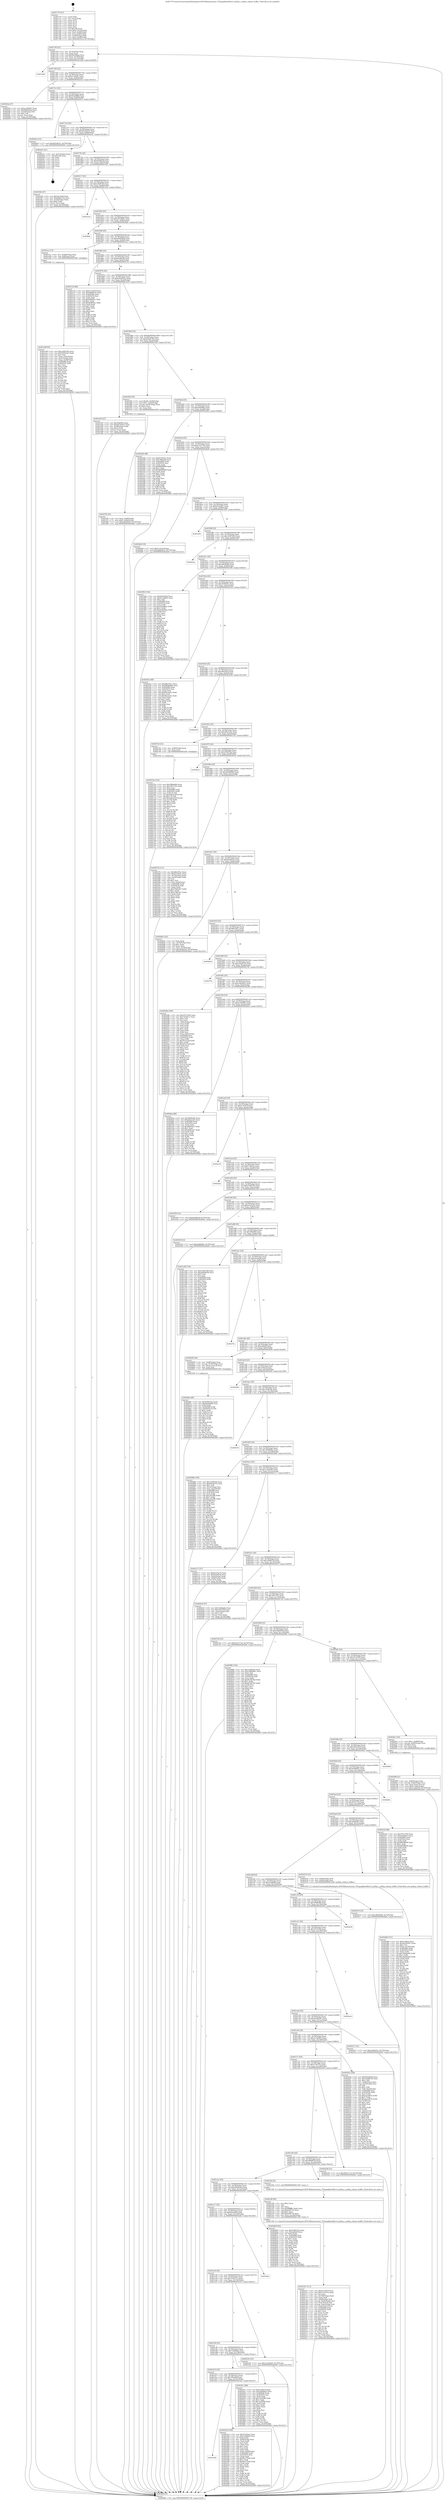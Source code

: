 digraph "0x401770" {
  label = "0x401770 (/mnt/c/Users/mathe/Desktop/tcc/POCII/binaries/extr_FFmpeglibavfiltervf_pullup.c_pullup_release_buffer_Final-ollvm.out::main(0))"
  labelloc = "t"
  node[shape=record]

  Entry [label="",width=0.3,height=0.3,shape=circle,fillcolor=black,style=filled]
  "0x40179f" [label="{
     0x40179f [23]\l
     | [instrs]\l
     &nbsp;&nbsp;0x40179f \<+3\>: mov -0x74(%rbp),%eax\l
     &nbsp;&nbsp;0x4017a2 \<+2\>: mov %eax,%ecx\l
     &nbsp;&nbsp;0x4017a4 \<+6\>: sub $0x80e284da,%ecx\l
     &nbsp;&nbsp;0x4017aa \<+3\>: mov %eax,-0x78(%rbp)\l
     &nbsp;&nbsp;0x4017ad \<+3\>: mov %ecx,-0x7c(%rbp)\l
     &nbsp;&nbsp;0x4017b0 \<+6\>: je 0000000000401da8 \<main+0x638\>\l
  }"]
  "0x401da8" [label="{
     0x401da8\l
  }", style=dashed]
  "0x4017b6" [label="{
     0x4017b6 [22]\l
     | [instrs]\l
     &nbsp;&nbsp;0x4017b6 \<+5\>: jmp 00000000004017bb \<main+0x4b\>\l
     &nbsp;&nbsp;0x4017bb \<+3\>: mov -0x78(%rbp),%eax\l
     &nbsp;&nbsp;0x4017be \<+5\>: sub $0x91164cf1,%eax\l
     &nbsp;&nbsp;0x4017c3 \<+3\>: mov %eax,-0x80(%rbp)\l
     &nbsp;&nbsp;0x4017c6 \<+6\>: je 00000000004025ea \<main+0xe7a\>\l
  }"]
  Exit [label="",width=0.3,height=0.3,shape=circle,fillcolor=black,style=filled,peripheries=2]
  "0x4025ea" [label="{
     0x4025ea [27]\l
     | [instrs]\l
     &nbsp;&nbsp;0x4025ea \<+5\>: mov $0xece95b87,%eax\l
     &nbsp;&nbsp;0x4025ef \<+5\>: mov $0x60bdb3bd,%ecx\l
     &nbsp;&nbsp;0x4025f4 \<+3\>: mov -0x2d(%rbp),%dl\l
     &nbsp;&nbsp;0x4025f7 \<+3\>: test $0x1,%dl\l
     &nbsp;&nbsp;0x4025fa \<+3\>: cmovne %ecx,%eax\l
     &nbsp;&nbsp;0x4025fd \<+3\>: mov %eax,-0x74(%rbp)\l
     &nbsp;&nbsp;0x402600 \<+5\>: jmp 0000000000402b84 \<main+0x1414\>\l
  }"]
  "0x4017cc" [label="{
     0x4017cc [25]\l
     | [instrs]\l
     &nbsp;&nbsp;0x4017cc \<+5\>: jmp 00000000004017d1 \<main+0x61\>\l
     &nbsp;&nbsp;0x4017d1 \<+3\>: mov -0x78(%rbp),%eax\l
     &nbsp;&nbsp;0x4017d4 \<+5\>: sub $0x94a46884,%eax\l
     &nbsp;&nbsp;0x4017d9 \<+6\>: mov %eax,-0x84(%rbp)\l
     &nbsp;&nbsp;0x4017df \<+6\>: je 00000000004026c5 \<main+0xf55\>\l
  }"]
  "0x40274e" [label="{
     0x40274e [152]\l
     | [instrs]\l
     &nbsp;&nbsp;0x40274e \<+5\>: mov $0x3f6d0e8b,%ecx\l
     &nbsp;&nbsp;0x402753 \<+5\>: mov $0x1f67c7b2,%edx\l
     &nbsp;&nbsp;0x402758 \<+3\>: mov $0x1,%sil\l
     &nbsp;&nbsp;0x40275b \<+8\>: mov 0x405068,%r8d\l
     &nbsp;&nbsp;0x402763 \<+8\>: mov 0x405054,%r9d\l
     &nbsp;&nbsp;0x40276b \<+3\>: mov %r8d,%r10d\l
     &nbsp;&nbsp;0x40276e \<+7\>: sub $0x4a6ea33f,%r10d\l
     &nbsp;&nbsp;0x402775 \<+4\>: sub $0x1,%r10d\l
     &nbsp;&nbsp;0x402779 \<+7\>: add $0x4a6ea33f,%r10d\l
     &nbsp;&nbsp;0x402780 \<+4\>: imul %r10d,%r8d\l
     &nbsp;&nbsp;0x402784 \<+4\>: and $0x1,%r8d\l
     &nbsp;&nbsp;0x402788 \<+4\>: cmp $0x0,%r8d\l
     &nbsp;&nbsp;0x40278c \<+4\>: sete %r11b\l
     &nbsp;&nbsp;0x402790 \<+4\>: cmp $0xa,%r9d\l
     &nbsp;&nbsp;0x402794 \<+3\>: setl %bl\l
     &nbsp;&nbsp;0x402797 \<+3\>: mov %r11b,%r14b\l
     &nbsp;&nbsp;0x40279a \<+4\>: xor $0xff,%r14b\l
     &nbsp;&nbsp;0x40279e \<+3\>: mov %bl,%r15b\l
     &nbsp;&nbsp;0x4027a1 \<+4\>: xor $0xff,%r15b\l
     &nbsp;&nbsp;0x4027a5 \<+4\>: xor $0x1,%sil\l
     &nbsp;&nbsp;0x4027a9 \<+3\>: mov %r14b,%r12b\l
     &nbsp;&nbsp;0x4027ac \<+4\>: and $0xff,%r12b\l
     &nbsp;&nbsp;0x4027b0 \<+3\>: and %sil,%r11b\l
     &nbsp;&nbsp;0x4027b3 \<+3\>: mov %r15b,%r13b\l
     &nbsp;&nbsp;0x4027b6 \<+4\>: and $0xff,%r13b\l
     &nbsp;&nbsp;0x4027ba \<+3\>: and %sil,%bl\l
     &nbsp;&nbsp;0x4027bd \<+3\>: or %r11b,%r12b\l
     &nbsp;&nbsp;0x4027c0 \<+3\>: or %bl,%r13b\l
     &nbsp;&nbsp;0x4027c3 \<+3\>: xor %r13b,%r12b\l
     &nbsp;&nbsp;0x4027c6 \<+3\>: or %r15b,%r14b\l
     &nbsp;&nbsp;0x4027c9 \<+4\>: xor $0xff,%r14b\l
     &nbsp;&nbsp;0x4027cd \<+4\>: or $0x1,%sil\l
     &nbsp;&nbsp;0x4027d1 \<+3\>: and %sil,%r14b\l
     &nbsp;&nbsp;0x4027d4 \<+3\>: or %r14b,%r12b\l
     &nbsp;&nbsp;0x4027d7 \<+4\>: test $0x1,%r12b\l
     &nbsp;&nbsp;0x4027db \<+3\>: cmovne %edx,%ecx\l
     &nbsp;&nbsp;0x4027de \<+3\>: mov %ecx,-0x74(%rbp)\l
     &nbsp;&nbsp;0x4027e1 \<+5\>: jmp 0000000000402b84 \<main+0x1414\>\l
  }"]
  "0x4026c5" [label="{
     0x4026c5 [12]\l
     | [instrs]\l
     &nbsp;&nbsp;0x4026c5 \<+7\>: movl $0xdb3a9c01,-0x74(%rbp)\l
     &nbsp;&nbsp;0x4026cc \<+5\>: jmp 0000000000402b84 \<main+0x1414\>\l
  }"]
  "0x4017e5" [label="{
     0x4017e5 [25]\l
     | [instrs]\l
     &nbsp;&nbsp;0x4017e5 \<+5\>: jmp 00000000004017ea \<main+0x7a\>\l
     &nbsp;&nbsp;0x4017ea \<+3\>: mov -0x78(%rbp),%eax\l
     &nbsp;&nbsp;0x4017ed \<+5\>: sub $0x95e36372,%eax\l
     &nbsp;&nbsp;0x4017f2 \<+6\>: mov %eax,-0x88(%rbp)\l
     &nbsp;&nbsp;0x4017f8 \<+6\>: je 0000000000402a21 \<main+0x12b1\>\l
  }"]
  "0x40266c" [label="{
     0x40266c [89]\l
     | [instrs]\l
     &nbsp;&nbsp;0x40266c \<+5\>: mov $0xd3961f3a,%edx\l
     &nbsp;&nbsp;0x402671 \<+5\>: mov $0x94a46884,%esi\l
     &nbsp;&nbsp;0x402676 \<+3\>: xor %r8d,%r8d\l
     &nbsp;&nbsp;0x402679 \<+8\>: mov 0x405068,%r9d\l
     &nbsp;&nbsp;0x402681 \<+8\>: mov 0x405054,%r10d\l
     &nbsp;&nbsp;0x402689 \<+4\>: sub $0x1,%r8d\l
     &nbsp;&nbsp;0x40268d \<+3\>: mov %r9d,%r11d\l
     &nbsp;&nbsp;0x402690 \<+3\>: add %r8d,%r11d\l
     &nbsp;&nbsp;0x402693 \<+4\>: imul %r11d,%r9d\l
     &nbsp;&nbsp;0x402697 \<+4\>: and $0x1,%r9d\l
     &nbsp;&nbsp;0x40269b \<+4\>: cmp $0x0,%r9d\l
     &nbsp;&nbsp;0x40269f \<+3\>: sete %bl\l
     &nbsp;&nbsp;0x4026a2 \<+4\>: cmp $0xa,%r10d\l
     &nbsp;&nbsp;0x4026a6 \<+4\>: setl %r14b\l
     &nbsp;&nbsp;0x4026aa \<+3\>: mov %bl,%r15b\l
     &nbsp;&nbsp;0x4026ad \<+3\>: and %r14b,%r15b\l
     &nbsp;&nbsp;0x4026b0 \<+3\>: xor %r14b,%bl\l
     &nbsp;&nbsp;0x4026b3 \<+3\>: or %bl,%r15b\l
     &nbsp;&nbsp;0x4026b6 \<+4\>: test $0x1,%r15b\l
     &nbsp;&nbsp;0x4026ba \<+3\>: cmovne %esi,%edx\l
     &nbsp;&nbsp;0x4026bd \<+3\>: mov %edx,-0x74(%rbp)\l
     &nbsp;&nbsp;0x4026c0 \<+5\>: jmp 0000000000402b84 \<main+0x1414\>\l
  }"]
  "0x402a21" [label="{
     0x402a21 [21]\l
     | [instrs]\l
     &nbsp;&nbsp;0x402a21 \<+3\>: mov -0x2c(%rbp),%eax\l
     &nbsp;&nbsp;0x402a24 \<+7\>: add $0x148,%rsp\l
     &nbsp;&nbsp;0x402a2b \<+1\>: pop %rbx\l
     &nbsp;&nbsp;0x402a2c \<+2\>: pop %r12\l
     &nbsp;&nbsp;0x402a2e \<+2\>: pop %r13\l
     &nbsp;&nbsp;0x402a30 \<+2\>: pop %r14\l
     &nbsp;&nbsp;0x402a32 \<+2\>: pop %r15\l
     &nbsp;&nbsp;0x402a34 \<+1\>: pop %rbp\l
     &nbsp;&nbsp;0x402a35 \<+1\>: ret\l
  }"]
  "0x4017fe" [label="{
     0x4017fe [25]\l
     | [instrs]\l
     &nbsp;&nbsp;0x4017fe \<+5\>: jmp 0000000000401803 \<main+0x93\>\l
     &nbsp;&nbsp;0x401803 \<+3\>: mov -0x78(%rbp),%eax\l
     &nbsp;&nbsp;0x401806 \<+5\>: sub $0x9eb96e3f,%eax\l
     &nbsp;&nbsp;0x40180b \<+6\>: mov %eax,-0x8c(%rbp)\l
     &nbsp;&nbsp;0x401811 \<+6\>: je 0000000000401f42 \<main+0x7d2\>\l
  }"]
  "0x402480" [label="{
     0x402480 [151]\l
     | [instrs]\l
     &nbsp;&nbsp;0x402480 \<+5\>: mov $0xec36ac4,%esi\l
     &nbsp;&nbsp;0x402485 \<+5\>: mov $0x4a295267,%eax\l
     &nbsp;&nbsp;0x40248a \<+2\>: mov $0x1,%cl\l
     &nbsp;&nbsp;0x40248c \<+7\>: movl $0x0,-0x70(%rbp)\l
     &nbsp;&nbsp;0x402493 \<+7\>: mov 0x405068,%edx\l
     &nbsp;&nbsp;0x40249a \<+8\>: mov 0x405054,%r8d\l
     &nbsp;&nbsp;0x4024a2 \<+3\>: mov %edx,%r9d\l
     &nbsp;&nbsp;0x4024a5 \<+7\>: sub $0x18a0bd26,%r9d\l
     &nbsp;&nbsp;0x4024ac \<+4\>: sub $0x1,%r9d\l
     &nbsp;&nbsp;0x4024b0 \<+7\>: add $0x18a0bd26,%r9d\l
     &nbsp;&nbsp;0x4024b7 \<+4\>: imul %r9d,%edx\l
     &nbsp;&nbsp;0x4024bb \<+3\>: and $0x1,%edx\l
     &nbsp;&nbsp;0x4024be \<+3\>: cmp $0x0,%edx\l
     &nbsp;&nbsp;0x4024c1 \<+4\>: sete %r10b\l
     &nbsp;&nbsp;0x4024c5 \<+4\>: cmp $0xa,%r8d\l
     &nbsp;&nbsp;0x4024c9 \<+4\>: setl %r11b\l
     &nbsp;&nbsp;0x4024cd \<+3\>: mov %r10b,%bl\l
     &nbsp;&nbsp;0x4024d0 \<+3\>: xor $0xff,%bl\l
     &nbsp;&nbsp;0x4024d3 \<+3\>: mov %r11b,%r14b\l
     &nbsp;&nbsp;0x4024d6 \<+4\>: xor $0xff,%r14b\l
     &nbsp;&nbsp;0x4024da \<+3\>: xor $0x1,%cl\l
     &nbsp;&nbsp;0x4024dd \<+3\>: mov %bl,%r15b\l
     &nbsp;&nbsp;0x4024e0 \<+4\>: and $0xff,%r15b\l
     &nbsp;&nbsp;0x4024e4 \<+3\>: and %cl,%r10b\l
     &nbsp;&nbsp;0x4024e7 \<+3\>: mov %r14b,%r12b\l
     &nbsp;&nbsp;0x4024ea \<+4\>: and $0xff,%r12b\l
     &nbsp;&nbsp;0x4024ee \<+3\>: and %cl,%r11b\l
     &nbsp;&nbsp;0x4024f1 \<+3\>: or %r10b,%r15b\l
     &nbsp;&nbsp;0x4024f4 \<+3\>: or %r11b,%r12b\l
     &nbsp;&nbsp;0x4024f7 \<+3\>: xor %r12b,%r15b\l
     &nbsp;&nbsp;0x4024fa \<+3\>: or %r14b,%bl\l
     &nbsp;&nbsp;0x4024fd \<+3\>: xor $0xff,%bl\l
     &nbsp;&nbsp;0x402500 \<+3\>: or $0x1,%cl\l
     &nbsp;&nbsp;0x402503 \<+2\>: and %cl,%bl\l
     &nbsp;&nbsp;0x402505 \<+3\>: or %bl,%r15b\l
     &nbsp;&nbsp;0x402508 \<+4\>: test $0x1,%r15b\l
     &nbsp;&nbsp;0x40250c \<+3\>: cmovne %eax,%esi\l
     &nbsp;&nbsp;0x40250f \<+3\>: mov %esi,-0x74(%rbp)\l
     &nbsp;&nbsp;0x402512 \<+5\>: jmp 0000000000402b84 \<main+0x1414\>\l
  }"]
  "0x401f42" [label="{
     0x401f42 [27]\l
     | [instrs]\l
     &nbsp;&nbsp;0x401f42 \<+5\>: mov $0x42a3e36,%eax\l
     &nbsp;&nbsp;0x401f47 \<+5\>: mov $0xb64ab73d,%ecx\l
     &nbsp;&nbsp;0x401f4c \<+3\>: mov -0x34(%rbp),%edx\l
     &nbsp;&nbsp;0x401f4f \<+3\>: cmp $0x0,%edx\l
     &nbsp;&nbsp;0x401f52 \<+3\>: cmove %ecx,%eax\l
     &nbsp;&nbsp;0x401f55 \<+3\>: mov %eax,-0x74(%rbp)\l
     &nbsp;&nbsp;0x401f58 \<+5\>: jmp 0000000000402b84 \<main+0x1414\>\l
  }"]
  "0x401817" [label="{
     0x401817 [25]\l
     | [instrs]\l
     &nbsp;&nbsp;0x401817 \<+5\>: jmp 000000000040181c \<main+0xac\>\l
     &nbsp;&nbsp;0x40181c \<+3\>: mov -0x78(%rbp),%eax\l
     &nbsp;&nbsp;0x40181f \<+5\>: sub $0xa30df139,%eax\l
     &nbsp;&nbsp;0x401824 \<+6\>: mov %eax,-0x90(%rbp)\l
     &nbsp;&nbsp;0x40182a \<+6\>: je 0000000000401e3a \<main+0x6ca\>\l
  }"]
  "0x401d2b" [label="{
     0x401d2b\l
  }", style=dashed]
  "0x401e3a" [label="{
     0x401e3a\l
  }", style=dashed]
  "0x401830" [label="{
     0x401830 [25]\l
     | [instrs]\l
     &nbsp;&nbsp;0x401830 \<+5\>: jmp 0000000000401835 \<main+0xc5\>\l
     &nbsp;&nbsp;0x401835 \<+3\>: mov -0x78(%rbp),%eax\l
     &nbsp;&nbsp;0x401838 \<+5\>: sub $0xa9724b91,%eax\l
     &nbsp;&nbsp;0x40183d \<+6\>: mov %eax,-0x94(%rbp)\l
     &nbsp;&nbsp;0x401843 \<+6\>: je 00000000004028dc \<main+0x116c\>\l
  }"]
  "0x4023a3" [label="{
     0x4023a3 [109]\l
     | [instrs]\l
     &nbsp;&nbsp;0x4023a3 \<+5\>: mov $0xf7cd24cc,%eax\l
     &nbsp;&nbsp;0x4023a8 \<+5\>: mov $0x3c9dfef0,%ecx\l
     &nbsp;&nbsp;0x4023ad \<+2\>: xor %edx,%edx\l
     &nbsp;&nbsp;0x4023af \<+3\>: mov -0x64(%rbp),%esi\l
     &nbsp;&nbsp;0x4023b2 \<+2\>: mov %edx,%edi\l
     &nbsp;&nbsp;0x4023b4 \<+2\>: sub %esi,%edi\l
     &nbsp;&nbsp;0x4023b6 \<+2\>: mov %edx,%esi\l
     &nbsp;&nbsp;0x4023b8 \<+3\>: sub $0x1,%esi\l
     &nbsp;&nbsp;0x4023bb \<+2\>: add %esi,%edi\l
     &nbsp;&nbsp;0x4023bd \<+2\>: sub %edi,%edx\l
     &nbsp;&nbsp;0x4023bf \<+3\>: mov %edx,-0x64(%rbp)\l
     &nbsp;&nbsp;0x4023c2 \<+7\>: mov 0x405068,%edx\l
     &nbsp;&nbsp;0x4023c9 \<+7\>: mov 0x405054,%esi\l
     &nbsp;&nbsp;0x4023d0 \<+2\>: mov %edx,%edi\l
     &nbsp;&nbsp;0x4023d2 \<+6\>: sub $0x82e752ab,%edi\l
     &nbsp;&nbsp;0x4023d8 \<+3\>: sub $0x1,%edi\l
     &nbsp;&nbsp;0x4023db \<+6\>: add $0x82e752ab,%edi\l
     &nbsp;&nbsp;0x4023e1 \<+3\>: imul %edi,%edx\l
     &nbsp;&nbsp;0x4023e4 \<+3\>: and $0x1,%edx\l
     &nbsp;&nbsp;0x4023e7 \<+3\>: cmp $0x0,%edx\l
     &nbsp;&nbsp;0x4023ea \<+4\>: sete %r8b\l
     &nbsp;&nbsp;0x4023ee \<+3\>: cmp $0xa,%esi\l
     &nbsp;&nbsp;0x4023f1 \<+4\>: setl %r9b\l
     &nbsp;&nbsp;0x4023f5 \<+3\>: mov %r8b,%r10b\l
     &nbsp;&nbsp;0x4023f8 \<+3\>: and %r9b,%r10b\l
     &nbsp;&nbsp;0x4023fb \<+3\>: xor %r9b,%r8b\l
     &nbsp;&nbsp;0x4023fe \<+3\>: or %r8b,%r10b\l
     &nbsp;&nbsp;0x402401 \<+4\>: test $0x1,%r10b\l
     &nbsp;&nbsp;0x402405 \<+3\>: cmovne %ecx,%eax\l
     &nbsp;&nbsp;0x402408 \<+3\>: mov %eax,-0x74(%rbp)\l
     &nbsp;&nbsp;0x40240b \<+5\>: jmp 0000000000402b84 \<main+0x1414\>\l
  }"]
  "0x4028dc" [label="{
     0x4028dc\l
  }", style=dashed]
  "0x401849" [label="{
     0x401849 [25]\l
     | [instrs]\l
     &nbsp;&nbsp;0x401849 \<+5\>: jmp 000000000040184e \<main+0xde\>\l
     &nbsp;&nbsp;0x40184e \<+3\>: mov -0x78(%rbp),%eax\l
     &nbsp;&nbsp;0x401851 \<+5\>: sub $0xab400039,%eax\l
     &nbsp;&nbsp;0x401856 \<+6\>: mov %eax,-0x98(%rbp)\l
     &nbsp;&nbsp;0x40185c \<+6\>: je 0000000000401ecc \<main+0x75c\>\l
  }"]
  "0x401d12" [label="{
     0x401d12 [25]\l
     | [instrs]\l
     &nbsp;&nbsp;0x401d12 \<+5\>: jmp 0000000000401d17 \<main+0x5a7\>\l
     &nbsp;&nbsp;0x401d17 \<+3\>: mov -0x78(%rbp),%eax\l
     &nbsp;&nbsp;0x401d1a \<+5\>: sub $0x7f92c8ef,%eax\l
     &nbsp;&nbsp;0x401d1f \<+6\>: mov %eax,-0x15c(%rbp)\l
     &nbsp;&nbsp;0x401d25 \<+6\>: je 00000000004023a3 \<main+0xc33\>\l
  }"]
  "0x401ecc" [label="{
     0x401ecc [13]\l
     | [instrs]\l
     &nbsp;&nbsp;0x401ecc \<+4\>: mov -0x48(%rbp),%rax\l
     &nbsp;&nbsp;0x401ed0 \<+4\>: mov 0x8(%rax),%rdi\l
     &nbsp;&nbsp;0x401ed4 \<+5\>: call 0000000000401060 \<atoi@plt\>\l
     | [calls]\l
     &nbsp;&nbsp;0x401060 \{1\} (unknown)\l
  }"]
  "0x401862" [label="{
     0x401862 [25]\l
     | [instrs]\l
     &nbsp;&nbsp;0x401862 \<+5\>: jmp 0000000000401867 \<main+0xf7\>\l
     &nbsp;&nbsp;0x401867 \<+3\>: mov -0x78(%rbp),%eax\l
     &nbsp;&nbsp;0x40186a \<+5\>: sub $0xb0c661fd,%eax\l
     &nbsp;&nbsp;0x40186f \<+6\>: mov %eax,-0x9c(%rbp)\l
     &nbsp;&nbsp;0x401875 \<+6\>: je 0000000000402132 \<main+0x9c2\>\l
  }"]
  "0x40241c" [label="{
     0x40241c [88]\l
     | [instrs]\l
     &nbsp;&nbsp;0x40241c \<+5\>: mov $0xec36ac4,%eax\l
     &nbsp;&nbsp;0x402421 \<+5\>: mov $0x3abf4ab3,%ecx\l
     &nbsp;&nbsp;0x402426 \<+7\>: mov 0x405068,%edx\l
     &nbsp;&nbsp;0x40242d \<+7\>: mov 0x405054,%esi\l
     &nbsp;&nbsp;0x402434 \<+2\>: mov %edx,%edi\l
     &nbsp;&nbsp;0x402436 \<+6\>: add $0x12d25ffa,%edi\l
     &nbsp;&nbsp;0x40243c \<+3\>: sub $0x1,%edi\l
     &nbsp;&nbsp;0x40243f \<+6\>: sub $0x12d25ffa,%edi\l
     &nbsp;&nbsp;0x402445 \<+3\>: imul %edi,%edx\l
     &nbsp;&nbsp;0x402448 \<+3\>: and $0x1,%edx\l
     &nbsp;&nbsp;0x40244b \<+3\>: cmp $0x0,%edx\l
     &nbsp;&nbsp;0x40244e \<+4\>: sete %r8b\l
     &nbsp;&nbsp;0x402452 \<+3\>: cmp $0xa,%esi\l
     &nbsp;&nbsp;0x402455 \<+4\>: setl %r9b\l
     &nbsp;&nbsp;0x402459 \<+3\>: mov %r8b,%r10b\l
     &nbsp;&nbsp;0x40245c \<+3\>: and %r9b,%r10b\l
     &nbsp;&nbsp;0x40245f \<+3\>: xor %r9b,%r8b\l
     &nbsp;&nbsp;0x402462 \<+3\>: or %r8b,%r10b\l
     &nbsp;&nbsp;0x402465 \<+4\>: test $0x1,%r10b\l
     &nbsp;&nbsp;0x402469 \<+3\>: cmovne %ecx,%eax\l
     &nbsp;&nbsp;0x40246c \<+3\>: mov %eax,-0x74(%rbp)\l
     &nbsp;&nbsp;0x40246f \<+5\>: jmp 0000000000402b84 \<main+0x1414\>\l
  }"]
  "0x402132" [label="{
     0x402132 [88]\l
     | [instrs]\l
     &nbsp;&nbsp;0x402132 \<+5\>: mov $0xf114347f,%eax\l
     &nbsp;&nbsp;0x402137 \<+5\>: mov $0x589d67f3,%ecx\l
     &nbsp;&nbsp;0x40213c \<+7\>: mov 0x405068,%edx\l
     &nbsp;&nbsp;0x402143 \<+7\>: mov 0x405054,%esi\l
     &nbsp;&nbsp;0x40214a \<+2\>: mov %edx,%edi\l
     &nbsp;&nbsp;0x40214c \<+6\>: sub $0x9e68f2ec,%edi\l
     &nbsp;&nbsp;0x402152 \<+3\>: sub $0x1,%edi\l
     &nbsp;&nbsp;0x402155 \<+6\>: add $0x9e68f2ec,%edi\l
     &nbsp;&nbsp;0x40215b \<+3\>: imul %edi,%edx\l
     &nbsp;&nbsp;0x40215e \<+3\>: and $0x1,%edx\l
     &nbsp;&nbsp;0x402161 \<+3\>: cmp $0x0,%edx\l
     &nbsp;&nbsp;0x402164 \<+4\>: sete %r8b\l
     &nbsp;&nbsp;0x402168 \<+3\>: cmp $0xa,%esi\l
     &nbsp;&nbsp;0x40216b \<+4\>: setl %r9b\l
     &nbsp;&nbsp;0x40216f \<+3\>: mov %r8b,%r10b\l
     &nbsp;&nbsp;0x402172 \<+3\>: and %r9b,%r10b\l
     &nbsp;&nbsp;0x402175 \<+3\>: xor %r9b,%r8b\l
     &nbsp;&nbsp;0x402178 \<+3\>: or %r8b,%r10b\l
     &nbsp;&nbsp;0x40217b \<+4\>: test $0x1,%r10b\l
     &nbsp;&nbsp;0x40217f \<+3\>: cmovne %ecx,%eax\l
     &nbsp;&nbsp;0x402182 \<+3\>: mov %eax,-0x74(%rbp)\l
     &nbsp;&nbsp;0x402185 \<+5\>: jmp 0000000000402b84 \<main+0x1414\>\l
  }"]
  "0x40187b" [label="{
     0x40187b [25]\l
     | [instrs]\l
     &nbsp;&nbsp;0x40187b \<+5\>: jmp 0000000000401880 \<main+0x110\>\l
     &nbsp;&nbsp;0x401880 \<+3\>: mov -0x78(%rbp),%eax\l
     &nbsp;&nbsp;0x401883 \<+5\>: sub $0xb3b2541a,%eax\l
     &nbsp;&nbsp;0x401888 \<+6\>: mov %eax,-0xa0(%rbp)\l
     &nbsp;&nbsp;0x40188e \<+6\>: je 0000000000401d35 \<main+0x5c5\>\l
  }"]
  "0x401cf9" [label="{
     0x401cf9 [25]\l
     | [instrs]\l
     &nbsp;&nbsp;0x401cf9 \<+5\>: jmp 0000000000401cfe \<main+0x58e\>\l
     &nbsp;&nbsp;0x401cfe \<+3\>: mov -0x78(%rbp),%eax\l
     &nbsp;&nbsp;0x401d01 \<+5\>: sub $0x7eddbd4c,%eax\l
     &nbsp;&nbsp;0x401d06 \<+6\>: mov %eax,-0x158(%rbp)\l
     &nbsp;&nbsp;0x401d0c \<+6\>: je 000000000040241c \<main+0xcac\>\l
  }"]
  "0x401d35" [label="{
     0x401d35 [27]\l
     | [instrs]\l
     &nbsp;&nbsp;0x401d35 \<+5\>: mov $0x3f4e965,%eax\l
     &nbsp;&nbsp;0x401d3a \<+5\>: mov $0xbd74ed27,%ecx\l
     &nbsp;&nbsp;0x401d3f \<+3\>: mov -0x38(%rbp),%edx\l
     &nbsp;&nbsp;0x401d42 \<+3\>: cmp $0x2,%edx\l
     &nbsp;&nbsp;0x401d45 \<+3\>: cmovne %ecx,%eax\l
     &nbsp;&nbsp;0x401d48 \<+3\>: mov %eax,-0x74(%rbp)\l
     &nbsp;&nbsp;0x401d4b \<+5\>: jmp 0000000000402b84 \<main+0x1414\>\l
  }"]
  "0x401894" [label="{
     0x401894 [25]\l
     | [instrs]\l
     &nbsp;&nbsp;0x401894 \<+5\>: jmp 0000000000401899 \<main+0x129\>\l
     &nbsp;&nbsp;0x401899 \<+3\>: mov -0x78(%rbp),%eax\l
     &nbsp;&nbsp;0x40189c \<+5\>: sub $0xb64ab73d,%eax\l
     &nbsp;&nbsp;0x4018a1 \<+6\>: mov %eax,-0xa4(%rbp)\l
     &nbsp;&nbsp;0x4018a7 \<+6\>: je 0000000000401f5d \<main+0x7ed\>\l
  }"]
  "0x402b84" [label="{
     0x402b84 [5]\l
     | [instrs]\l
     &nbsp;&nbsp;0x402b84 \<+5\>: jmp 000000000040179f \<main+0x2f\>\l
  }"]
  "0x401770" [label="{
     0x401770 [47]\l
     | [instrs]\l
     &nbsp;&nbsp;0x401770 \<+1\>: push %rbp\l
     &nbsp;&nbsp;0x401771 \<+3\>: mov %rsp,%rbp\l
     &nbsp;&nbsp;0x401774 \<+2\>: push %r15\l
     &nbsp;&nbsp;0x401776 \<+2\>: push %r14\l
     &nbsp;&nbsp;0x401778 \<+2\>: push %r13\l
     &nbsp;&nbsp;0x40177a \<+2\>: push %r12\l
     &nbsp;&nbsp;0x40177c \<+1\>: push %rbx\l
     &nbsp;&nbsp;0x40177d \<+7\>: sub $0x148,%rsp\l
     &nbsp;&nbsp;0x401784 \<+7\>: movl $0x0,-0x3c(%rbp)\l
     &nbsp;&nbsp;0x40178b \<+3\>: mov %edi,-0x40(%rbp)\l
     &nbsp;&nbsp;0x40178e \<+4\>: mov %rsi,-0x48(%rbp)\l
     &nbsp;&nbsp;0x401792 \<+3\>: mov -0x40(%rbp),%edi\l
     &nbsp;&nbsp;0x401795 \<+3\>: mov %edi,-0x38(%rbp)\l
     &nbsp;&nbsp;0x401798 \<+7\>: movl $0xb3b2541a,-0x74(%rbp)\l
  }"]
  "0x402333" [label="{
     0x402333 [12]\l
     | [instrs]\l
     &nbsp;&nbsp;0x402333 \<+7\>: movl $0x1cbd2445,-0x74(%rbp)\l
     &nbsp;&nbsp;0x40233a \<+5\>: jmp 0000000000402b84 \<main+0x1414\>\l
  }"]
  "0x401f5d" [label="{
     0x401f5d [30]\l
     | [instrs]\l
     &nbsp;&nbsp;0x401f5d \<+7\>: movl $0x64,-0x50(%rbp)\l
     &nbsp;&nbsp;0x401f64 \<+7\>: movl $0x1,-0x54(%rbp)\l
     &nbsp;&nbsp;0x401f6b \<+4\>: movslq -0x54(%rbp),%rax\l
     &nbsp;&nbsp;0x401f6f \<+4\>: shl $0x3,%rax\l
     &nbsp;&nbsp;0x401f73 \<+3\>: mov %rax,%rdi\l
     &nbsp;&nbsp;0x401f76 \<+5\>: call 0000000000401050 \<malloc@plt\>\l
     | [calls]\l
     &nbsp;&nbsp;0x401050 \{1\} (unknown)\l
  }"]
  "0x4018ad" [label="{
     0x4018ad [25]\l
     | [instrs]\l
     &nbsp;&nbsp;0x4018ad \<+5\>: jmp 00000000004018b2 \<main+0x142\>\l
     &nbsp;&nbsp;0x4018b2 \<+3\>: mov -0x78(%rbp),%eax\l
     &nbsp;&nbsp;0x4018b5 \<+5\>: sub $0xbafd09b4,%eax\l
     &nbsp;&nbsp;0x4018ba \<+6\>: mov %eax,-0xa8(%rbp)\l
     &nbsp;&nbsp;0x4018c0 \<+6\>: je 000000000040234b \<main+0xbdb\>\l
  }"]
  "0x401ce0" [label="{
     0x401ce0 [25]\l
     | [instrs]\l
     &nbsp;&nbsp;0x401ce0 \<+5\>: jmp 0000000000401ce5 \<main+0x575\>\l
     &nbsp;&nbsp;0x401ce5 \<+3\>: mov -0x78(%rbp),%eax\l
     &nbsp;&nbsp;0x401ce8 \<+5\>: sub $0x7432f11c,%eax\l
     &nbsp;&nbsp;0x401ced \<+6\>: mov %eax,-0x154(%rbp)\l
     &nbsp;&nbsp;0x401cf3 \<+6\>: je 0000000000402333 \<main+0xbc3\>\l
  }"]
  "0x40234b" [label="{
     0x40234b [88]\l
     | [instrs]\l
     &nbsp;&nbsp;0x40234b \<+5\>: mov $0xf7cd24cc,%eax\l
     &nbsp;&nbsp;0x402350 \<+5\>: mov $0x7f92c8ef,%ecx\l
     &nbsp;&nbsp;0x402355 \<+7\>: mov 0x405068,%edx\l
     &nbsp;&nbsp;0x40235c \<+7\>: mov 0x405054,%esi\l
     &nbsp;&nbsp;0x402363 \<+2\>: mov %edx,%edi\l
     &nbsp;&nbsp;0x402365 \<+6\>: sub $0x96988990,%edi\l
     &nbsp;&nbsp;0x40236b \<+3\>: sub $0x1,%edi\l
     &nbsp;&nbsp;0x40236e \<+6\>: add $0x96988990,%edi\l
     &nbsp;&nbsp;0x402374 \<+3\>: imul %edi,%edx\l
     &nbsp;&nbsp;0x402377 \<+3\>: and $0x1,%edx\l
     &nbsp;&nbsp;0x40237a \<+3\>: cmp $0x0,%edx\l
     &nbsp;&nbsp;0x40237d \<+4\>: sete %r8b\l
     &nbsp;&nbsp;0x402381 \<+3\>: cmp $0xa,%esi\l
     &nbsp;&nbsp;0x402384 \<+4\>: setl %r9b\l
     &nbsp;&nbsp;0x402388 \<+3\>: mov %r8b,%r10b\l
     &nbsp;&nbsp;0x40238b \<+3\>: and %r9b,%r10b\l
     &nbsp;&nbsp;0x40238e \<+3\>: xor %r9b,%r8b\l
     &nbsp;&nbsp;0x402391 \<+3\>: or %r8b,%r10b\l
     &nbsp;&nbsp;0x402394 \<+4\>: test $0x1,%r10b\l
     &nbsp;&nbsp;0x402398 \<+3\>: cmovne %ecx,%eax\l
     &nbsp;&nbsp;0x40239b \<+3\>: mov %eax,-0x74(%rbp)\l
     &nbsp;&nbsp;0x40239e \<+5\>: jmp 0000000000402b84 \<main+0x1414\>\l
  }"]
  "0x4018c6" [label="{
     0x4018c6 [25]\l
     | [instrs]\l
     &nbsp;&nbsp;0x4018c6 \<+5\>: jmp 00000000004018cb \<main+0x15b\>\l
     &nbsp;&nbsp;0x4018cb \<+3\>: mov -0x78(%rbp),%eax\l
     &nbsp;&nbsp;0x4018ce \<+5\>: sub $0xbc2277e0,%eax\l
     &nbsp;&nbsp;0x4018d3 \<+6\>: mov %eax,-0xac(%rbp)\l
     &nbsp;&nbsp;0x4018d9 \<+6\>: je 00000000004028e8 \<main+0x1178\>\l
  }"]
  "0x402a6a" [label="{
     0x402a6a\l
  }", style=dashed]
  "0x4028e8" [label="{
     0x4028e8 [19]\l
     | [instrs]\l
     &nbsp;&nbsp;0x4028e8 \<+7\>: movl $0x0,-0x3c(%rbp)\l
     &nbsp;&nbsp;0x4028ef \<+7\>: movl $0x2dbb8534,-0x74(%rbp)\l
     &nbsp;&nbsp;0x4028f6 \<+5\>: jmp 0000000000402b84 \<main+0x1414\>\l
  }"]
  "0x4018df" [label="{
     0x4018df [25]\l
     | [instrs]\l
     &nbsp;&nbsp;0x4018df \<+5\>: jmp 00000000004018e4 \<main+0x174\>\l
     &nbsp;&nbsp;0x4018e4 \<+3\>: mov -0x78(%rbp),%eax\l
     &nbsp;&nbsp;0x4018e7 \<+5\>: sub $0xbd74ed27,%eax\l
     &nbsp;&nbsp;0x4018ec \<+6\>: mov %eax,-0xb0(%rbp)\l
     &nbsp;&nbsp;0x4018f2 \<+6\>: je 0000000000401d50 \<main+0x5e0\>\l
  }"]
  "0x401cc7" [label="{
     0x401cc7 [25]\l
     | [instrs]\l
     &nbsp;&nbsp;0x401cc7 \<+5\>: jmp 0000000000401ccc \<main+0x55c\>\l
     &nbsp;&nbsp;0x401ccc \<+3\>: mov -0x78(%rbp),%eax\l
     &nbsp;&nbsp;0x401ccf \<+5\>: sub $0x643efd3d,%eax\l
     &nbsp;&nbsp;0x401cd4 \<+6\>: mov %eax,-0x150(%rbp)\l
     &nbsp;&nbsp;0x401cda \<+6\>: je 0000000000402a6a \<main+0x12fa\>\l
  }"]
  "0x401d50" [label="{
     0x401d50\l
  }", style=dashed]
  "0x4018f8" [label="{
     0x4018f8 [25]\l
     | [instrs]\l
     &nbsp;&nbsp;0x4018f8 \<+5\>: jmp 00000000004018fd \<main+0x18d\>\l
     &nbsp;&nbsp;0x4018fd \<+3\>: mov -0x78(%rbp),%eax\l
     &nbsp;&nbsp;0x401900 \<+5\>: sub $0xc3d97e85,%eax\l
     &nbsp;&nbsp;0x401905 \<+6\>: mov %eax,-0xb4(%rbp)\l
     &nbsp;&nbsp;0x40190b \<+6\>: je 0000000000402a4e \<main+0x12de\>\l
  }"]
  "0x402605" [label="{
     0x402605 [83]\l
     | [instrs]\l
     &nbsp;&nbsp;0x402605 \<+5\>: mov $0xd3961f3a,%eax\l
     &nbsp;&nbsp;0x40260a \<+5\>: mov $0xeadfe6f,%ecx\l
     &nbsp;&nbsp;0x40260f \<+2\>: xor %edx,%edx\l
     &nbsp;&nbsp;0x402611 \<+7\>: mov 0x405068,%esi\l
     &nbsp;&nbsp;0x402618 \<+7\>: mov 0x405054,%edi\l
     &nbsp;&nbsp;0x40261f \<+3\>: sub $0x1,%edx\l
     &nbsp;&nbsp;0x402622 \<+3\>: mov %esi,%r8d\l
     &nbsp;&nbsp;0x402625 \<+3\>: add %edx,%r8d\l
     &nbsp;&nbsp;0x402628 \<+4\>: imul %r8d,%esi\l
     &nbsp;&nbsp;0x40262c \<+3\>: and $0x1,%esi\l
     &nbsp;&nbsp;0x40262f \<+3\>: cmp $0x0,%esi\l
     &nbsp;&nbsp;0x402632 \<+4\>: sete %r9b\l
     &nbsp;&nbsp;0x402636 \<+3\>: cmp $0xa,%edi\l
     &nbsp;&nbsp;0x402639 \<+4\>: setl %r10b\l
     &nbsp;&nbsp;0x40263d \<+3\>: mov %r9b,%r11b\l
     &nbsp;&nbsp;0x402640 \<+3\>: and %r10b,%r11b\l
     &nbsp;&nbsp;0x402643 \<+3\>: xor %r10b,%r9b\l
     &nbsp;&nbsp;0x402646 \<+3\>: or %r9b,%r11b\l
     &nbsp;&nbsp;0x402649 \<+4\>: test $0x1,%r11b\l
     &nbsp;&nbsp;0x40264d \<+3\>: cmovne %ecx,%eax\l
     &nbsp;&nbsp;0x402650 \<+3\>: mov %eax,-0x74(%rbp)\l
     &nbsp;&nbsp;0x402653 \<+5\>: jmp 0000000000402b84 \<main+0x1414\>\l
  }"]
  "0x402a4e" [label="{
     0x402a4e\l
  }", style=dashed]
  "0x401911" [label="{
     0x401911 [25]\l
     | [instrs]\l
     &nbsp;&nbsp;0x401911 \<+5\>: jmp 0000000000401916 \<main+0x1a6\>\l
     &nbsp;&nbsp;0x401916 \<+3\>: mov -0x78(%rbp),%eax\l
     &nbsp;&nbsp;0x401919 \<+5\>: sub $0xc8636004,%eax\l
     &nbsp;&nbsp;0x40191e \<+6\>: mov %eax,-0xb8(%rbp)\l
     &nbsp;&nbsp;0x401924 \<+6\>: je 0000000000401f92 \<main+0x822\>\l
  }"]
  "0x4021b7" [label="{
     0x4021b7 [111]\l
     | [instrs]\l
     &nbsp;&nbsp;0x4021b7 \<+5\>: mov $0xf114347f,%ecx\l
     &nbsp;&nbsp;0x4021bc \<+5\>: mov $0x575e7f7e,%edx\l
     &nbsp;&nbsp;0x4021c1 \<+2\>: xor %esi,%esi\l
     &nbsp;&nbsp;0x4021c3 \<+6\>: mov -0x160(%rbp),%edi\l
     &nbsp;&nbsp;0x4021c9 \<+3\>: imul %eax,%edi\l
     &nbsp;&nbsp;0x4021cc \<+4\>: mov -0x60(%rbp),%r8\l
     &nbsp;&nbsp;0x4021d0 \<+4\>: movslq -0x64(%rbp),%r9\l
     &nbsp;&nbsp;0x4021d4 \<+4\>: mov (%r8,%r9,8),%r8\l
     &nbsp;&nbsp;0x4021d8 \<+4\>: movslq -0x6c(%rbp),%r9\l
     &nbsp;&nbsp;0x4021dc \<+4\>: mov %edi,(%r8,%r9,4)\l
     &nbsp;&nbsp;0x4021e0 \<+7\>: mov 0x405068,%eax\l
     &nbsp;&nbsp;0x4021e7 \<+7\>: mov 0x405054,%edi\l
     &nbsp;&nbsp;0x4021ee \<+3\>: sub $0x1,%esi\l
     &nbsp;&nbsp;0x4021f1 \<+3\>: mov %eax,%r10d\l
     &nbsp;&nbsp;0x4021f4 \<+3\>: add %esi,%r10d\l
     &nbsp;&nbsp;0x4021f7 \<+4\>: imul %r10d,%eax\l
     &nbsp;&nbsp;0x4021fb \<+3\>: and $0x1,%eax\l
     &nbsp;&nbsp;0x4021fe \<+3\>: cmp $0x0,%eax\l
     &nbsp;&nbsp;0x402201 \<+4\>: sete %r11b\l
     &nbsp;&nbsp;0x402205 \<+3\>: cmp $0xa,%edi\l
     &nbsp;&nbsp;0x402208 \<+3\>: setl %bl\l
     &nbsp;&nbsp;0x40220b \<+3\>: mov %r11b,%r14b\l
     &nbsp;&nbsp;0x40220e \<+3\>: and %bl,%r14b\l
     &nbsp;&nbsp;0x402211 \<+3\>: xor %bl,%r11b\l
     &nbsp;&nbsp;0x402214 \<+3\>: or %r11b,%r14b\l
     &nbsp;&nbsp;0x402217 \<+4\>: test $0x1,%r14b\l
     &nbsp;&nbsp;0x40221b \<+3\>: cmovne %edx,%ecx\l
     &nbsp;&nbsp;0x40221e \<+3\>: mov %ecx,-0x74(%rbp)\l
     &nbsp;&nbsp;0x402221 \<+5\>: jmp 0000000000402b84 \<main+0x1414\>\l
  }"]
  "0x401f92" [label="{
     0x401f92 [144]\l
     | [instrs]\l
     &nbsp;&nbsp;0x401f92 \<+5\>: mov $0x643efd3d,%eax\l
     &nbsp;&nbsp;0x401f97 \<+5\>: mov $0x4c1bd855,%ecx\l
     &nbsp;&nbsp;0x401f9c \<+2\>: mov $0x1,%dl\l
     &nbsp;&nbsp;0x401f9e \<+7\>: mov 0x405068,%esi\l
     &nbsp;&nbsp;0x401fa5 \<+7\>: mov 0x405054,%edi\l
     &nbsp;&nbsp;0x401fac \<+3\>: mov %esi,%r8d\l
     &nbsp;&nbsp;0x401faf \<+7\>: sub $0x435ad6ae,%r8d\l
     &nbsp;&nbsp;0x401fb6 \<+4\>: sub $0x1,%r8d\l
     &nbsp;&nbsp;0x401fba \<+7\>: add $0x435ad6ae,%r8d\l
     &nbsp;&nbsp;0x401fc1 \<+4\>: imul %r8d,%esi\l
     &nbsp;&nbsp;0x401fc5 \<+3\>: and $0x1,%esi\l
     &nbsp;&nbsp;0x401fc8 \<+3\>: cmp $0x0,%esi\l
     &nbsp;&nbsp;0x401fcb \<+4\>: sete %r9b\l
     &nbsp;&nbsp;0x401fcf \<+3\>: cmp $0xa,%edi\l
     &nbsp;&nbsp;0x401fd2 \<+4\>: setl %r10b\l
     &nbsp;&nbsp;0x401fd6 \<+3\>: mov %r9b,%r11b\l
     &nbsp;&nbsp;0x401fd9 \<+4\>: xor $0xff,%r11b\l
     &nbsp;&nbsp;0x401fdd \<+3\>: mov %r10b,%bl\l
     &nbsp;&nbsp;0x401fe0 \<+3\>: xor $0xff,%bl\l
     &nbsp;&nbsp;0x401fe3 \<+3\>: xor $0x1,%dl\l
     &nbsp;&nbsp;0x401fe6 \<+3\>: mov %r11b,%r14b\l
     &nbsp;&nbsp;0x401fe9 \<+4\>: and $0xff,%r14b\l
     &nbsp;&nbsp;0x401fed \<+3\>: and %dl,%r9b\l
     &nbsp;&nbsp;0x401ff0 \<+3\>: mov %bl,%r15b\l
     &nbsp;&nbsp;0x401ff3 \<+4\>: and $0xff,%r15b\l
     &nbsp;&nbsp;0x401ff7 \<+3\>: and %dl,%r10b\l
     &nbsp;&nbsp;0x401ffa \<+3\>: or %r9b,%r14b\l
     &nbsp;&nbsp;0x401ffd \<+3\>: or %r10b,%r15b\l
     &nbsp;&nbsp;0x402000 \<+3\>: xor %r15b,%r14b\l
     &nbsp;&nbsp;0x402003 \<+3\>: or %bl,%r11b\l
     &nbsp;&nbsp;0x402006 \<+4\>: xor $0xff,%r11b\l
     &nbsp;&nbsp;0x40200a \<+3\>: or $0x1,%dl\l
     &nbsp;&nbsp;0x40200d \<+3\>: and %dl,%r11b\l
     &nbsp;&nbsp;0x402010 \<+3\>: or %r11b,%r14b\l
     &nbsp;&nbsp;0x402013 \<+4\>: test $0x1,%r14b\l
     &nbsp;&nbsp;0x402017 \<+3\>: cmovne %ecx,%eax\l
     &nbsp;&nbsp;0x40201a \<+3\>: mov %eax,-0x74(%rbp)\l
     &nbsp;&nbsp;0x40201d \<+5\>: jmp 0000000000402b84 \<main+0x1414\>\l
  }"]
  "0x40192a" [label="{
     0x40192a [25]\l
     | [instrs]\l
     &nbsp;&nbsp;0x40192a \<+5\>: jmp 000000000040192f \<main+0x1bf\>\l
     &nbsp;&nbsp;0x40192f \<+3\>: mov -0x78(%rbp),%eax\l
     &nbsp;&nbsp;0x401932 \<+5\>: sub $0xc939435c,%eax\l
     &nbsp;&nbsp;0x401937 \<+6\>: mov %eax,-0xbc(%rbp)\l
     &nbsp;&nbsp;0x40193d \<+6\>: je 0000000000402523 \<main+0xdb3\>\l
  }"]
  "0x40218f" [label="{
     0x40218f [40]\l
     | [instrs]\l
     &nbsp;&nbsp;0x40218f \<+5\>: mov $0x2,%ecx\l
     &nbsp;&nbsp;0x402194 \<+1\>: cltd\l
     &nbsp;&nbsp;0x402195 \<+2\>: idiv %ecx\l
     &nbsp;&nbsp;0x402197 \<+6\>: imul $0xfffffffe,%edx,%ecx\l
     &nbsp;&nbsp;0x40219d \<+6\>: sub $0xfe49714,%ecx\l
     &nbsp;&nbsp;0x4021a3 \<+3\>: add $0x1,%ecx\l
     &nbsp;&nbsp;0x4021a6 \<+6\>: add $0xfe49714,%ecx\l
     &nbsp;&nbsp;0x4021ac \<+6\>: mov %ecx,-0x160(%rbp)\l
     &nbsp;&nbsp;0x4021b2 \<+5\>: call 0000000000401160 \<next_i\>\l
     | [calls]\l
     &nbsp;&nbsp;0x401160 \{1\} (/mnt/c/Users/mathe/Desktop/tcc/POCII/binaries/extr_FFmpeglibavfiltervf_pullup.c_pullup_release_buffer_Final-ollvm.out::next_i)\l
  }"]
  "0x402523" [label="{
     0x402523 [88]\l
     | [instrs]\l
     &nbsp;&nbsp;0x402523 \<+5\>: mov $0xdfbc591c,%eax\l
     &nbsp;&nbsp;0x402528 \<+5\>: mov $0xdb08d890,%ecx\l
     &nbsp;&nbsp;0x40252d \<+7\>: mov 0x405068,%edx\l
     &nbsp;&nbsp;0x402534 \<+7\>: mov 0x405054,%esi\l
     &nbsp;&nbsp;0x40253b \<+2\>: mov %edx,%edi\l
     &nbsp;&nbsp;0x40253d \<+6\>: add $0x881aa3ac,%edi\l
     &nbsp;&nbsp;0x402543 \<+3\>: sub $0x1,%edi\l
     &nbsp;&nbsp;0x402546 \<+6\>: sub $0x881aa3ac,%edi\l
     &nbsp;&nbsp;0x40254c \<+3\>: imul %edi,%edx\l
     &nbsp;&nbsp;0x40254f \<+3\>: and $0x1,%edx\l
     &nbsp;&nbsp;0x402552 \<+3\>: cmp $0x0,%edx\l
     &nbsp;&nbsp;0x402555 \<+4\>: sete %r8b\l
     &nbsp;&nbsp;0x402559 \<+3\>: cmp $0xa,%esi\l
     &nbsp;&nbsp;0x40255c \<+4\>: setl %r9b\l
     &nbsp;&nbsp;0x402560 \<+3\>: mov %r8b,%r10b\l
     &nbsp;&nbsp;0x402563 \<+3\>: and %r9b,%r10b\l
     &nbsp;&nbsp;0x402566 \<+3\>: xor %r9b,%r8b\l
     &nbsp;&nbsp;0x402569 \<+3\>: or %r8b,%r10b\l
     &nbsp;&nbsp;0x40256c \<+4\>: test $0x1,%r10b\l
     &nbsp;&nbsp;0x402570 \<+3\>: cmovne %ecx,%eax\l
     &nbsp;&nbsp;0x402573 \<+3\>: mov %eax,-0x74(%rbp)\l
     &nbsp;&nbsp;0x402576 \<+5\>: jmp 0000000000402b84 \<main+0x1414\>\l
  }"]
  "0x401943" [label="{
     0x401943 [25]\l
     | [instrs]\l
     &nbsp;&nbsp;0x401943 \<+5\>: jmp 0000000000401948 \<main+0x1d8\>\l
     &nbsp;&nbsp;0x401948 \<+3\>: mov -0x78(%rbp),%eax\l
     &nbsp;&nbsp;0x40194b \<+5\>: sub $0xc9ba52c0,%eax\l
     &nbsp;&nbsp;0x401950 \<+6\>: mov %eax,-0xc0(%rbp)\l
     &nbsp;&nbsp;0x401956 \<+6\>: je 0000000000402a36 \<main+0x12c6\>\l
  }"]
  "0x401cae" [label="{
     0x401cae [25]\l
     | [instrs]\l
     &nbsp;&nbsp;0x401cae \<+5\>: jmp 0000000000401cb3 \<main+0x543\>\l
     &nbsp;&nbsp;0x401cb3 \<+3\>: mov -0x78(%rbp),%eax\l
     &nbsp;&nbsp;0x401cb6 \<+5\>: sub $0x60bdb3bd,%eax\l
     &nbsp;&nbsp;0x401cbb \<+6\>: mov %eax,-0x14c(%rbp)\l
     &nbsp;&nbsp;0x401cc1 \<+6\>: je 0000000000402605 \<main+0xe95\>\l
  }"]
  "0x402a36" [label="{
     0x402a36\l
  }", style=dashed]
  "0x40195c" [label="{
     0x40195c [25]\l
     | [instrs]\l
     &nbsp;&nbsp;0x40195c \<+5\>: jmp 0000000000401961 \<main+0x1f1\>\l
     &nbsp;&nbsp;0x401961 \<+3\>: mov -0x78(%rbp),%eax\l
     &nbsp;&nbsp;0x401964 \<+5\>: sub $0xd2be1a9c,%eax\l
     &nbsp;&nbsp;0x401969 \<+6\>: mov %eax,-0xc4(%rbp)\l
     &nbsp;&nbsp;0x40196f \<+6\>: je 0000000000402742 \<main+0xfd2\>\l
  }"]
  "0x40218a" [label="{
     0x40218a [5]\l
     | [instrs]\l
     &nbsp;&nbsp;0x40218a \<+5\>: call 0000000000401160 \<next_i\>\l
     | [calls]\l
     &nbsp;&nbsp;0x401160 \{1\} (/mnt/c/Users/mathe/Desktop/tcc/POCII/binaries/extr_FFmpeglibavfiltervf_pullup.c_pullup_release_buffer_Final-ollvm.out::next_i)\l
  }"]
  "0x402742" [label="{
     0x402742 [12]\l
     | [instrs]\l
     &nbsp;&nbsp;0x402742 \<+4\>: mov -0x60(%rbp),%rax\l
     &nbsp;&nbsp;0x402746 \<+3\>: mov %rax,%rdi\l
     &nbsp;&nbsp;0x402749 \<+5\>: call 0000000000401030 \<free@plt\>\l
     | [calls]\l
     &nbsp;&nbsp;0x401030 \{1\} (unknown)\l
  }"]
  "0x401975" [label="{
     0x401975 [25]\l
     | [instrs]\l
     &nbsp;&nbsp;0x401975 \<+5\>: jmp 000000000040197a \<main+0x20a\>\l
     &nbsp;&nbsp;0x40197a \<+3\>: mov -0x78(%rbp),%eax\l
     &nbsp;&nbsp;0x40197d \<+5\>: sub $0xd3961f3a,%eax\l
     &nbsp;&nbsp;0x401982 \<+6\>: mov %eax,-0xc8(%rbp)\l
     &nbsp;&nbsp;0x401988 \<+6\>: je 0000000000402b34 \<main+0x13c4\>\l
  }"]
  "0x401c95" [label="{
     0x401c95 [25]\l
     | [instrs]\l
     &nbsp;&nbsp;0x401c95 \<+5\>: jmp 0000000000401c9a \<main+0x52a\>\l
     &nbsp;&nbsp;0x401c9a \<+3\>: mov -0x78(%rbp),%eax\l
     &nbsp;&nbsp;0x401c9d \<+5\>: sub $0x589d67f3,%eax\l
     &nbsp;&nbsp;0x401ca2 \<+6\>: mov %eax,-0x148(%rbp)\l
     &nbsp;&nbsp;0x401ca8 \<+6\>: je 000000000040218a \<main+0xa1a\>\l
  }"]
  "0x402b34" [label="{
     0x402b34\l
  }", style=dashed]
  "0x40198e" [label="{
     0x40198e [25]\l
     | [instrs]\l
     &nbsp;&nbsp;0x40198e \<+5\>: jmp 0000000000401993 \<main+0x223\>\l
     &nbsp;&nbsp;0x401993 \<+3\>: mov -0x78(%rbp),%eax\l
     &nbsp;&nbsp;0x401996 \<+5\>: sub $0xdb08d890,%eax\l
     &nbsp;&nbsp;0x40199b \<+6\>: mov %eax,-0xcc(%rbp)\l
     &nbsp;&nbsp;0x4019a1 \<+6\>: je 000000000040257b \<main+0xe0b\>\l
  }"]
  "0x402226" [label="{
     0x402226 [12]\l
     | [instrs]\l
     &nbsp;&nbsp;0x402226 \<+7\>: movl $0x36c0171d,-0x74(%rbp)\l
     &nbsp;&nbsp;0x40222d \<+5\>: jmp 0000000000402b84 \<main+0x1414\>\l
  }"]
  "0x40257b" [label="{
     0x40257b [111]\l
     | [instrs]\l
     &nbsp;&nbsp;0x40257b \<+5\>: mov $0xdfbc591c,%eax\l
     &nbsp;&nbsp;0x402580 \<+5\>: mov $0x91164cf1,%ecx\l
     &nbsp;&nbsp;0x402585 \<+3\>: mov -0x70(%rbp),%edx\l
     &nbsp;&nbsp;0x402588 \<+3\>: cmp -0x54(%rbp),%edx\l
     &nbsp;&nbsp;0x40258b \<+4\>: setl %sil\l
     &nbsp;&nbsp;0x40258f \<+4\>: and $0x1,%sil\l
     &nbsp;&nbsp;0x402593 \<+4\>: mov %sil,-0x2d(%rbp)\l
     &nbsp;&nbsp;0x402597 \<+7\>: mov 0x405068,%edx\l
     &nbsp;&nbsp;0x40259e \<+7\>: mov 0x405054,%edi\l
     &nbsp;&nbsp;0x4025a5 \<+3\>: mov %edx,%r8d\l
     &nbsp;&nbsp;0x4025a8 \<+7\>: sub $0x5784c927,%r8d\l
     &nbsp;&nbsp;0x4025af \<+4\>: sub $0x1,%r8d\l
     &nbsp;&nbsp;0x4025b3 \<+7\>: add $0x5784c927,%r8d\l
     &nbsp;&nbsp;0x4025ba \<+4\>: imul %r8d,%edx\l
     &nbsp;&nbsp;0x4025be \<+3\>: and $0x1,%edx\l
     &nbsp;&nbsp;0x4025c1 \<+3\>: cmp $0x0,%edx\l
     &nbsp;&nbsp;0x4025c4 \<+4\>: sete %sil\l
     &nbsp;&nbsp;0x4025c8 \<+3\>: cmp $0xa,%edi\l
     &nbsp;&nbsp;0x4025cb \<+4\>: setl %r9b\l
     &nbsp;&nbsp;0x4025cf \<+3\>: mov %sil,%r10b\l
     &nbsp;&nbsp;0x4025d2 \<+3\>: and %r9b,%r10b\l
     &nbsp;&nbsp;0x4025d5 \<+3\>: xor %r9b,%sil\l
     &nbsp;&nbsp;0x4025d8 \<+3\>: or %sil,%r10b\l
     &nbsp;&nbsp;0x4025db \<+4\>: test $0x1,%r10b\l
     &nbsp;&nbsp;0x4025df \<+3\>: cmovne %ecx,%eax\l
     &nbsp;&nbsp;0x4025e2 \<+3\>: mov %eax,-0x74(%rbp)\l
     &nbsp;&nbsp;0x4025e5 \<+5\>: jmp 0000000000402b84 \<main+0x1414\>\l
  }"]
  "0x4019a7" [label="{
     0x4019a7 [25]\l
     | [instrs]\l
     &nbsp;&nbsp;0x4019a7 \<+5\>: jmp 00000000004019ac \<main+0x23c\>\l
     &nbsp;&nbsp;0x4019ac \<+3\>: mov -0x78(%rbp),%eax\l
     &nbsp;&nbsp;0x4019af \<+5\>: sub $0xdb3a9c01,%eax\l
     &nbsp;&nbsp;0x4019b4 \<+6\>: mov %eax,-0xd0(%rbp)\l
     &nbsp;&nbsp;0x4019ba \<+6\>: je 00000000004026d1 \<main+0xf61\>\l
  }"]
  "0x4020f8" [label="{
     0x4020f8 [31]\l
     | [instrs]\l
     &nbsp;&nbsp;0x4020f8 \<+4\>: mov -0x60(%rbp),%rdi\l
     &nbsp;&nbsp;0x4020fc \<+4\>: movslq -0x64(%rbp),%rcx\l
     &nbsp;&nbsp;0x402100 \<+4\>: mov %rax,(%rdi,%rcx,8)\l
     &nbsp;&nbsp;0x402104 \<+7\>: movl $0x0,-0x6c(%rbp)\l
     &nbsp;&nbsp;0x40210b \<+7\>: movl $0x1cbd2445,-0x74(%rbp)\l
     &nbsp;&nbsp;0x402112 \<+5\>: jmp 0000000000402b84 \<main+0x1414\>\l
  }"]
  "0x4026d1" [label="{
     0x4026d1 [25]\l
     | [instrs]\l
     &nbsp;&nbsp;0x4026d1 \<+2\>: xor %eax,%eax\l
     &nbsp;&nbsp;0x4026d3 \<+3\>: mov -0x70(%rbp),%ecx\l
     &nbsp;&nbsp;0x4026d6 \<+3\>: sub $0x1,%eax\l
     &nbsp;&nbsp;0x4026d9 \<+2\>: sub %eax,%ecx\l
     &nbsp;&nbsp;0x4026db \<+3\>: mov %ecx,-0x70(%rbp)\l
     &nbsp;&nbsp;0x4026de \<+7\>: movl $0xc939435c,-0x74(%rbp)\l
     &nbsp;&nbsp;0x4026e5 \<+5\>: jmp 0000000000402b84 \<main+0x1414\>\l
  }"]
  "0x4019c0" [label="{
     0x4019c0 [25]\l
     | [instrs]\l
     &nbsp;&nbsp;0x4019c0 \<+5\>: jmp 00000000004019c5 \<main+0x255\>\l
     &nbsp;&nbsp;0x4019c5 \<+3\>: mov -0x78(%rbp),%eax\l
     &nbsp;&nbsp;0x4019c8 \<+5\>: sub $0xdfbc591c,%eax\l
     &nbsp;&nbsp;0x4019cd \<+6\>: mov %eax,-0xd4(%rbp)\l
     &nbsp;&nbsp;0x4019d3 \<+6\>: je 0000000000402b28 \<main+0x13b8\>\l
  }"]
  "0x401c7c" [label="{
     0x401c7c [25]\l
     | [instrs]\l
     &nbsp;&nbsp;0x401c7c \<+5\>: jmp 0000000000401c81 \<main+0x511\>\l
     &nbsp;&nbsp;0x401c81 \<+3\>: mov -0x78(%rbp),%eax\l
     &nbsp;&nbsp;0x401c84 \<+5\>: sub $0x575e7f7e,%eax\l
     &nbsp;&nbsp;0x401c89 \<+6\>: mov %eax,-0x144(%rbp)\l
     &nbsp;&nbsp;0x401c8f \<+6\>: je 0000000000402226 \<main+0xab6\>\l
  }"]
  "0x402b28" [label="{
     0x402b28\l
  }", style=dashed]
  "0x4019d9" [label="{
     0x4019d9 [25]\l
     | [instrs]\l
     &nbsp;&nbsp;0x4019d9 \<+5\>: jmp 00000000004019de \<main+0x26e\>\l
     &nbsp;&nbsp;0x4019de \<+3\>: mov -0x78(%rbp),%eax\l
     &nbsp;&nbsp;0x4019e1 \<+5\>: sub $0xe3b2671d,%eax\l
     &nbsp;&nbsp;0x4019e6 \<+6\>: mov %eax,-0xd8(%rbp)\l
     &nbsp;&nbsp;0x4019ec \<+6\>: je 00000000004027fe \<main+0x108e\>\l
  }"]
  "0x402022" [label="{
     0x402022 [164]\l
     | [instrs]\l
     &nbsp;&nbsp;0x402022 \<+5\>: mov $0x643efd3d,%eax\l
     &nbsp;&nbsp;0x402027 \<+5\>: mov $0x1d569720,%ecx\l
     &nbsp;&nbsp;0x40202c \<+2\>: mov $0x1,%dl\l
     &nbsp;&nbsp;0x40202e \<+3\>: mov -0x64(%rbp),%esi\l
     &nbsp;&nbsp;0x402031 \<+3\>: cmp -0x54(%rbp),%esi\l
     &nbsp;&nbsp;0x402034 \<+4\>: setl %dil\l
     &nbsp;&nbsp;0x402038 \<+4\>: and $0x1,%dil\l
     &nbsp;&nbsp;0x40203c \<+4\>: mov %dil,-0x2e(%rbp)\l
     &nbsp;&nbsp;0x402040 \<+7\>: mov 0x405068,%esi\l
     &nbsp;&nbsp;0x402047 \<+8\>: mov 0x405054,%r8d\l
     &nbsp;&nbsp;0x40204f \<+3\>: mov %esi,%r9d\l
     &nbsp;&nbsp;0x402052 \<+7\>: sub $0xaace497b,%r9d\l
     &nbsp;&nbsp;0x402059 \<+4\>: sub $0x1,%r9d\l
     &nbsp;&nbsp;0x40205d \<+7\>: add $0xaace497b,%r9d\l
     &nbsp;&nbsp;0x402064 \<+4\>: imul %r9d,%esi\l
     &nbsp;&nbsp;0x402068 \<+3\>: and $0x1,%esi\l
     &nbsp;&nbsp;0x40206b \<+3\>: cmp $0x0,%esi\l
     &nbsp;&nbsp;0x40206e \<+4\>: sete %dil\l
     &nbsp;&nbsp;0x402072 \<+4\>: cmp $0xa,%r8d\l
     &nbsp;&nbsp;0x402076 \<+4\>: setl %r10b\l
     &nbsp;&nbsp;0x40207a \<+3\>: mov %dil,%r11b\l
     &nbsp;&nbsp;0x40207d \<+4\>: xor $0xff,%r11b\l
     &nbsp;&nbsp;0x402081 \<+3\>: mov %r10b,%bl\l
     &nbsp;&nbsp;0x402084 \<+3\>: xor $0xff,%bl\l
     &nbsp;&nbsp;0x402087 \<+3\>: xor $0x0,%dl\l
     &nbsp;&nbsp;0x40208a \<+3\>: mov %r11b,%r14b\l
     &nbsp;&nbsp;0x40208d \<+4\>: and $0x0,%r14b\l
     &nbsp;&nbsp;0x402091 \<+3\>: and %dl,%dil\l
     &nbsp;&nbsp;0x402094 \<+3\>: mov %bl,%r15b\l
     &nbsp;&nbsp;0x402097 \<+4\>: and $0x0,%r15b\l
     &nbsp;&nbsp;0x40209b \<+3\>: and %dl,%r10b\l
     &nbsp;&nbsp;0x40209e \<+3\>: or %dil,%r14b\l
     &nbsp;&nbsp;0x4020a1 \<+3\>: or %r10b,%r15b\l
     &nbsp;&nbsp;0x4020a4 \<+3\>: xor %r15b,%r14b\l
     &nbsp;&nbsp;0x4020a7 \<+3\>: or %bl,%r11b\l
     &nbsp;&nbsp;0x4020aa \<+4\>: xor $0xff,%r11b\l
     &nbsp;&nbsp;0x4020ae \<+3\>: or $0x0,%dl\l
     &nbsp;&nbsp;0x4020b1 \<+3\>: and %dl,%r11b\l
     &nbsp;&nbsp;0x4020b4 \<+3\>: or %r11b,%r14b\l
     &nbsp;&nbsp;0x4020b7 \<+4\>: test $0x1,%r14b\l
     &nbsp;&nbsp;0x4020bb \<+3\>: cmovne %ecx,%eax\l
     &nbsp;&nbsp;0x4020be \<+3\>: mov %eax,-0x74(%rbp)\l
     &nbsp;&nbsp;0x4020c1 \<+5\>: jmp 0000000000402b84 \<main+0x1414\>\l
  }"]
  "0x4027fe" [label="{
     0x4027fe\l
  }", style=dashed]
  "0x4019f2" [label="{
     0x4019f2 [25]\l
     | [instrs]\l
     &nbsp;&nbsp;0x4019f2 \<+5\>: jmp 00000000004019f7 \<main+0x287\>\l
     &nbsp;&nbsp;0x4019f7 \<+3\>: mov -0x78(%rbp),%eax\l
     &nbsp;&nbsp;0x4019fa \<+5\>: sub $0xe3d0a6c3,%eax\l
     &nbsp;&nbsp;0x4019ff \<+6\>: mov %eax,-0xdc(%rbp)\l
     &nbsp;&nbsp;0x401a05 \<+6\>: je 000000000040228a \<main+0xb1a\>\l
  }"]
  "0x401c63" [label="{
     0x401c63 [25]\l
     | [instrs]\l
     &nbsp;&nbsp;0x401c63 \<+5\>: jmp 0000000000401c68 \<main+0x4f8\>\l
     &nbsp;&nbsp;0x401c68 \<+3\>: mov -0x78(%rbp),%eax\l
     &nbsp;&nbsp;0x401c6b \<+5\>: sub $0x4c1bd855,%eax\l
     &nbsp;&nbsp;0x401c70 \<+6\>: mov %eax,-0x140(%rbp)\l
     &nbsp;&nbsp;0x401c76 \<+6\>: je 0000000000402022 \<main+0x8b2\>\l
  }"]
  "0x40228a" [label="{
     0x40228a [169]\l
     | [instrs]\l
     &nbsp;&nbsp;0x40228a \<+5\>: mov $0x3f7c5184,%eax\l
     &nbsp;&nbsp;0x40228f \<+5\>: mov $0x7432f11c,%ecx\l
     &nbsp;&nbsp;0x402294 \<+2\>: mov $0x1,%dl\l
     &nbsp;&nbsp;0x402296 \<+2\>: xor %esi,%esi\l
     &nbsp;&nbsp;0x402298 \<+3\>: mov -0x6c(%rbp),%edi\l
     &nbsp;&nbsp;0x40229b \<+3\>: mov %esi,%r8d\l
     &nbsp;&nbsp;0x40229e \<+3\>: sub %edi,%r8d\l
     &nbsp;&nbsp;0x4022a1 \<+2\>: mov %esi,%edi\l
     &nbsp;&nbsp;0x4022a3 \<+3\>: sub $0x1,%edi\l
     &nbsp;&nbsp;0x4022a6 \<+3\>: add %edi,%r8d\l
     &nbsp;&nbsp;0x4022a9 \<+3\>: sub %r8d,%esi\l
     &nbsp;&nbsp;0x4022ac \<+3\>: mov %esi,-0x6c(%rbp)\l
     &nbsp;&nbsp;0x4022af \<+7\>: mov 0x405068,%esi\l
     &nbsp;&nbsp;0x4022b6 \<+7\>: mov 0x405054,%edi\l
     &nbsp;&nbsp;0x4022bd \<+3\>: mov %esi,%r8d\l
     &nbsp;&nbsp;0x4022c0 \<+7\>: sub $0x5f7a15af,%r8d\l
     &nbsp;&nbsp;0x4022c7 \<+4\>: sub $0x1,%r8d\l
     &nbsp;&nbsp;0x4022cb \<+7\>: add $0x5f7a15af,%r8d\l
     &nbsp;&nbsp;0x4022d2 \<+4\>: imul %r8d,%esi\l
     &nbsp;&nbsp;0x4022d6 \<+3\>: and $0x1,%esi\l
     &nbsp;&nbsp;0x4022d9 \<+3\>: cmp $0x0,%esi\l
     &nbsp;&nbsp;0x4022dc \<+4\>: sete %r9b\l
     &nbsp;&nbsp;0x4022e0 \<+3\>: cmp $0xa,%edi\l
     &nbsp;&nbsp;0x4022e3 \<+4\>: setl %r10b\l
     &nbsp;&nbsp;0x4022e7 \<+3\>: mov %r9b,%r11b\l
     &nbsp;&nbsp;0x4022ea \<+4\>: xor $0xff,%r11b\l
     &nbsp;&nbsp;0x4022ee \<+3\>: mov %r10b,%bl\l
     &nbsp;&nbsp;0x4022f1 \<+3\>: xor $0xff,%bl\l
     &nbsp;&nbsp;0x4022f4 \<+3\>: xor $0x0,%dl\l
     &nbsp;&nbsp;0x4022f7 \<+3\>: mov %r11b,%r14b\l
     &nbsp;&nbsp;0x4022fa \<+4\>: and $0x0,%r14b\l
     &nbsp;&nbsp;0x4022fe \<+3\>: and %dl,%r9b\l
     &nbsp;&nbsp;0x402301 \<+3\>: mov %bl,%r15b\l
     &nbsp;&nbsp;0x402304 \<+4\>: and $0x0,%r15b\l
     &nbsp;&nbsp;0x402308 \<+3\>: and %dl,%r10b\l
     &nbsp;&nbsp;0x40230b \<+3\>: or %r9b,%r14b\l
     &nbsp;&nbsp;0x40230e \<+3\>: or %r10b,%r15b\l
     &nbsp;&nbsp;0x402311 \<+3\>: xor %r15b,%r14b\l
     &nbsp;&nbsp;0x402314 \<+3\>: or %bl,%r11b\l
     &nbsp;&nbsp;0x402317 \<+4\>: xor $0xff,%r11b\l
     &nbsp;&nbsp;0x40231b \<+3\>: or $0x0,%dl\l
     &nbsp;&nbsp;0x40231e \<+3\>: and %dl,%r11b\l
     &nbsp;&nbsp;0x402321 \<+3\>: or %r11b,%r14b\l
     &nbsp;&nbsp;0x402324 \<+4\>: test $0x1,%r14b\l
     &nbsp;&nbsp;0x402328 \<+3\>: cmovne %ecx,%eax\l
     &nbsp;&nbsp;0x40232b \<+3\>: mov %eax,-0x74(%rbp)\l
     &nbsp;&nbsp;0x40232e \<+5\>: jmp 0000000000402b84 \<main+0x1414\>\l
  }"]
  "0x401a0b" [label="{
     0x401a0b [25]\l
     | [instrs]\l
     &nbsp;&nbsp;0x401a0b \<+5\>: jmp 0000000000401a10 \<main+0x2a0\>\l
     &nbsp;&nbsp;0x401a10 \<+3\>: mov -0x78(%rbp),%eax\l
     &nbsp;&nbsp;0x401a13 \<+5\>: sub $0xece95b87,%eax\l
     &nbsp;&nbsp;0x401a18 \<+6\>: mov %eax,-0xe0(%rbp)\l
     &nbsp;&nbsp;0x401a1e \<+6\>: je 00000000004026ea \<main+0xf7a\>\l
  }"]
  "0x402517" [label="{
     0x402517 [12]\l
     | [instrs]\l
     &nbsp;&nbsp;0x402517 \<+7\>: movl $0xc939435c,-0x74(%rbp)\l
     &nbsp;&nbsp;0x40251e \<+5\>: jmp 0000000000402b84 \<main+0x1414\>\l
  }"]
  "0x4026ea" [label="{
     0x4026ea [88]\l
     | [instrs]\l
     &nbsp;&nbsp;0x4026ea \<+5\>: mov $0x3f6d0e8b,%eax\l
     &nbsp;&nbsp;0x4026ef \<+5\>: mov $0xd2be1a9c,%ecx\l
     &nbsp;&nbsp;0x4026f4 \<+7\>: mov 0x405068,%edx\l
     &nbsp;&nbsp;0x4026fb \<+7\>: mov 0x405054,%esi\l
     &nbsp;&nbsp;0x402702 \<+2\>: mov %edx,%edi\l
     &nbsp;&nbsp;0x402704 \<+6\>: sub $0x4f0b5a57,%edi\l
     &nbsp;&nbsp;0x40270a \<+3\>: sub $0x1,%edi\l
     &nbsp;&nbsp;0x40270d \<+6\>: add $0x4f0b5a57,%edi\l
     &nbsp;&nbsp;0x402713 \<+3\>: imul %edi,%edx\l
     &nbsp;&nbsp;0x402716 \<+3\>: and $0x1,%edx\l
     &nbsp;&nbsp;0x402719 \<+3\>: cmp $0x0,%edx\l
     &nbsp;&nbsp;0x40271c \<+4\>: sete %r8b\l
     &nbsp;&nbsp;0x402720 \<+3\>: cmp $0xa,%esi\l
     &nbsp;&nbsp;0x402723 \<+4\>: setl %r9b\l
     &nbsp;&nbsp;0x402727 \<+3\>: mov %r8b,%r10b\l
     &nbsp;&nbsp;0x40272a \<+3\>: and %r9b,%r10b\l
     &nbsp;&nbsp;0x40272d \<+3\>: xor %r9b,%r8b\l
     &nbsp;&nbsp;0x402730 \<+3\>: or %r8b,%r10b\l
     &nbsp;&nbsp;0x402733 \<+4\>: test $0x1,%r10b\l
     &nbsp;&nbsp;0x402737 \<+3\>: cmovne %ecx,%eax\l
     &nbsp;&nbsp;0x40273a \<+3\>: mov %eax,-0x74(%rbp)\l
     &nbsp;&nbsp;0x40273d \<+5\>: jmp 0000000000402b84 \<main+0x1414\>\l
  }"]
  "0x401a24" [label="{
     0x401a24 [25]\l
     | [instrs]\l
     &nbsp;&nbsp;0x401a24 \<+5\>: jmp 0000000000401a29 \<main+0x2b9\>\l
     &nbsp;&nbsp;0x401a29 \<+3\>: mov -0x78(%rbp),%eax\l
     &nbsp;&nbsp;0x401a2c \<+5\>: sub $0xf114347f,%eax\l
     &nbsp;&nbsp;0x401a31 \<+6\>: mov %eax,-0xe4(%rbp)\l
     &nbsp;&nbsp;0x401a37 \<+6\>: je 0000000000402a76 \<main+0x1306\>\l
  }"]
  "0x401c4a" [label="{
     0x401c4a [25]\l
     | [instrs]\l
     &nbsp;&nbsp;0x401c4a \<+5\>: jmp 0000000000401c4f \<main+0x4df\>\l
     &nbsp;&nbsp;0x401c4f \<+3\>: mov -0x78(%rbp),%eax\l
     &nbsp;&nbsp;0x401c52 \<+5\>: sub $0x4a295267,%eax\l
     &nbsp;&nbsp;0x401c57 \<+6\>: mov %eax,-0x13c(%rbp)\l
     &nbsp;&nbsp;0x401c5d \<+6\>: je 0000000000402517 \<main+0xda7\>\l
  }"]
  "0x402a76" [label="{
     0x402a76\l
  }", style=dashed]
  "0x401a3d" [label="{
     0x401a3d [25]\l
     | [instrs]\l
     &nbsp;&nbsp;0x401a3d \<+5\>: jmp 0000000000401a42 \<main+0x2d2\>\l
     &nbsp;&nbsp;0x401a42 \<+3\>: mov -0x78(%rbp),%eax\l
     &nbsp;&nbsp;0x401a45 \<+5\>: sub $0xf7cd24cc,%eax\l
     &nbsp;&nbsp;0x401a4a \<+6\>: mov %eax,-0xe8(%rbp)\l
     &nbsp;&nbsp;0x401a50 \<+6\>: je 0000000000402aea \<main+0x137a\>\l
  }"]
  "0x402acb" [label="{
     0x402acb\l
  }", style=dashed]
  "0x402aea" [label="{
     0x402aea\l
  }", style=dashed]
  "0x401a56" [label="{
     0x401a56 [25]\l
     | [instrs]\l
     &nbsp;&nbsp;0x401a56 \<+5\>: jmp 0000000000401a5b \<main+0x2eb\>\l
     &nbsp;&nbsp;0x401a5b \<+3\>: mov -0x78(%rbp),%eax\l
     &nbsp;&nbsp;0x401a5e \<+5\>: sub $0xf7d82243,%eax\l
     &nbsp;&nbsp;0x401a63 \<+6\>: mov %eax,-0xec(%rbp)\l
     &nbsp;&nbsp;0x401a69 \<+6\>: je 0000000000401f36 \<main+0x7c6\>\l
  }"]
  "0x401c31" [label="{
     0x401c31 [25]\l
     | [instrs]\l
     &nbsp;&nbsp;0x401c31 \<+5\>: jmp 0000000000401c36 \<main+0x4c6\>\l
     &nbsp;&nbsp;0x401c36 \<+3\>: mov -0x78(%rbp),%eax\l
     &nbsp;&nbsp;0x401c39 \<+5\>: sub $0x3f7c5184,%eax\l
     &nbsp;&nbsp;0x401c3e \<+6\>: mov %eax,-0x138(%rbp)\l
     &nbsp;&nbsp;0x401c44 \<+6\>: je 0000000000402acb \<main+0x135b\>\l
  }"]
  "0x401f36" [label="{
     0x401f36 [12]\l
     | [instrs]\l
     &nbsp;&nbsp;0x401f36 \<+7\>: movl $0x9eb96e3f,-0x74(%rbp)\l
     &nbsp;&nbsp;0x401f3d \<+5\>: jmp 0000000000402b84 \<main+0x1414\>\l
  }"]
  "0x401a6f" [label="{
     0x401a6f [25]\l
     | [instrs]\l
     &nbsp;&nbsp;0x401a6f \<+5\>: jmp 0000000000401a74 \<main+0x304\>\l
     &nbsp;&nbsp;0x401a74 \<+3\>: mov -0x78(%rbp),%eax\l
     &nbsp;&nbsp;0x401a77 \<+5\>: sub $0xfe31ba74,%eax\l
     &nbsp;&nbsp;0x401a7c \<+6\>: mov %eax,-0xf0(%rbp)\l
     &nbsp;&nbsp;0x401a82 \<+6\>: je 000000000040233f \<main+0xbcf\>\l
  }"]
  "0x402b54" [label="{
     0x402b54\l
  }", style=dashed]
  "0x40233f" [label="{
     0x40233f [12]\l
     | [instrs]\l
     &nbsp;&nbsp;0x40233f \<+7\>: movl $0xbafd09b4,-0x74(%rbp)\l
     &nbsp;&nbsp;0x402346 \<+5\>: jmp 0000000000402b84 \<main+0x1414\>\l
  }"]
  "0x401a88" [label="{
     0x401a88 [25]\l
     | [instrs]\l
     &nbsp;&nbsp;0x401a88 \<+5\>: jmp 0000000000401a8d \<main+0x31d\>\l
     &nbsp;&nbsp;0x401a8d \<+3\>: mov -0x78(%rbp),%eax\l
     &nbsp;&nbsp;0x401a90 \<+5\>: sub $0x3f4e965,%eax\l
     &nbsp;&nbsp;0x401a95 \<+6\>: mov %eax,-0xf4(%rbp)\l
     &nbsp;&nbsp;0x401a9b \<+6\>: je 0000000000401e46 \<main+0x6d6\>\l
  }"]
  "0x401c18" [label="{
     0x401c18 [25]\l
     | [instrs]\l
     &nbsp;&nbsp;0x401c18 \<+5\>: jmp 0000000000401c1d \<main+0x4ad\>\l
     &nbsp;&nbsp;0x401c1d \<+3\>: mov -0x78(%rbp),%eax\l
     &nbsp;&nbsp;0x401c20 \<+5\>: sub $0x3f6d0e8b,%eax\l
     &nbsp;&nbsp;0x401c25 \<+6\>: mov %eax,-0x134(%rbp)\l
     &nbsp;&nbsp;0x401c2b \<+6\>: je 0000000000402b54 \<main+0x13e4\>\l
  }"]
  "0x401e46" [label="{
     0x401e46 [134]\l
     | [instrs]\l
     &nbsp;&nbsp;0x401e46 \<+5\>: mov $0xc3d97e85,%eax\l
     &nbsp;&nbsp;0x401e4b \<+5\>: mov $0xab400039,%ecx\l
     &nbsp;&nbsp;0x401e50 \<+2\>: mov $0x1,%dl\l
     &nbsp;&nbsp;0x401e52 \<+2\>: xor %esi,%esi\l
     &nbsp;&nbsp;0x401e54 \<+7\>: mov 0x405068,%edi\l
     &nbsp;&nbsp;0x401e5b \<+8\>: mov 0x405054,%r8d\l
     &nbsp;&nbsp;0x401e63 \<+3\>: sub $0x1,%esi\l
     &nbsp;&nbsp;0x401e66 \<+3\>: mov %edi,%r9d\l
     &nbsp;&nbsp;0x401e69 \<+3\>: add %esi,%r9d\l
     &nbsp;&nbsp;0x401e6c \<+4\>: imul %r9d,%edi\l
     &nbsp;&nbsp;0x401e70 \<+3\>: and $0x1,%edi\l
     &nbsp;&nbsp;0x401e73 \<+3\>: cmp $0x0,%edi\l
     &nbsp;&nbsp;0x401e76 \<+4\>: sete %r10b\l
     &nbsp;&nbsp;0x401e7a \<+4\>: cmp $0xa,%r8d\l
     &nbsp;&nbsp;0x401e7e \<+4\>: setl %r11b\l
     &nbsp;&nbsp;0x401e82 \<+3\>: mov %r10b,%bl\l
     &nbsp;&nbsp;0x401e85 \<+3\>: xor $0xff,%bl\l
     &nbsp;&nbsp;0x401e88 \<+3\>: mov %r11b,%r14b\l
     &nbsp;&nbsp;0x401e8b \<+4\>: xor $0xff,%r14b\l
     &nbsp;&nbsp;0x401e8f \<+3\>: xor $0x1,%dl\l
     &nbsp;&nbsp;0x401e92 \<+3\>: mov %bl,%r15b\l
     &nbsp;&nbsp;0x401e95 \<+4\>: and $0xff,%r15b\l
     &nbsp;&nbsp;0x401e99 \<+3\>: and %dl,%r10b\l
     &nbsp;&nbsp;0x401e9c \<+3\>: mov %r14b,%r12b\l
     &nbsp;&nbsp;0x401e9f \<+4\>: and $0xff,%r12b\l
     &nbsp;&nbsp;0x401ea3 \<+3\>: and %dl,%r11b\l
     &nbsp;&nbsp;0x401ea6 \<+3\>: or %r10b,%r15b\l
     &nbsp;&nbsp;0x401ea9 \<+3\>: or %r11b,%r12b\l
     &nbsp;&nbsp;0x401eac \<+3\>: xor %r12b,%r15b\l
     &nbsp;&nbsp;0x401eaf \<+3\>: or %r14b,%bl\l
     &nbsp;&nbsp;0x401eb2 \<+3\>: xor $0xff,%bl\l
     &nbsp;&nbsp;0x401eb5 \<+3\>: or $0x1,%dl\l
     &nbsp;&nbsp;0x401eb8 \<+2\>: and %dl,%bl\l
     &nbsp;&nbsp;0x401eba \<+3\>: or %bl,%r15b\l
     &nbsp;&nbsp;0x401ebd \<+4\>: test $0x1,%r15b\l
     &nbsp;&nbsp;0x401ec1 \<+3\>: cmovne %ecx,%eax\l
     &nbsp;&nbsp;0x401ec4 \<+3\>: mov %eax,-0x74(%rbp)\l
     &nbsp;&nbsp;0x401ec7 \<+5\>: jmp 0000000000402b84 \<main+0x1414\>\l
  }"]
  "0x401aa1" [label="{
     0x401aa1 [25]\l
     | [instrs]\l
     &nbsp;&nbsp;0x401aa1 \<+5\>: jmp 0000000000401aa6 \<main+0x336\>\l
     &nbsp;&nbsp;0x401aa6 \<+3\>: mov -0x78(%rbp),%eax\l
     &nbsp;&nbsp;0x401aa9 \<+5\>: sub $0x42a3e36,%eax\l
     &nbsp;&nbsp;0x401aae \<+6\>: mov %eax,-0xf8(%rbp)\l
     &nbsp;&nbsp;0x401ab4 \<+6\>: je 00000000004027f2 \<main+0x1082\>\l
  }"]
  "0x401ed9" [label="{
     0x401ed9 [93]\l
     | [instrs]\l
     &nbsp;&nbsp;0x401ed9 \<+5\>: mov $0xc3d97e85,%ecx\l
     &nbsp;&nbsp;0x401ede \<+5\>: mov $0xf7d82243,%edx\l
     &nbsp;&nbsp;0x401ee3 \<+2\>: xor %esi,%esi\l
     &nbsp;&nbsp;0x401ee5 \<+3\>: mov %eax,-0x4c(%rbp)\l
     &nbsp;&nbsp;0x401ee8 \<+3\>: mov -0x4c(%rbp),%eax\l
     &nbsp;&nbsp;0x401eeb \<+3\>: mov %eax,-0x34(%rbp)\l
     &nbsp;&nbsp;0x401eee \<+7\>: mov 0x405068,%eax\l
     &nbsp;&nbsp;0x401ef5 \<+8\>: mov 0x405054,%r8d\l
     &nbsp;&nbsp;0x401efd \<+3\>: sub $0x1,%esi\l
     &nbsp;&nbsp;0x401f00 \<+3\>: mov %eax,%r9d\l
     &nbsp;&nbsp;0x401f03 \<+3\>: add %esi,%r9d\l
     &nbsp;&nbsp;0x401f06 \<+4\>: imul %r9d,%eax\l
     &nbsp;&nbsp;0x401f0a \<+3\>: and $0x1,%eax\l
     &nbsp;&nbsp;0x401f0d \<+3\>: cmp $0x0,%eax\l
     &nbsp;&nbsp;0x401f10 \<+4\>: sete %r10b\l
     &nbsp;&nbsp;0x401f14 \<+4\>: cmp $0xa,%r8d\l
     &nbsp;&nbsp;0x401f18 \<+4\>: setl %r11b\l
     &nbsp;&nbsp;0x401f1c \<+3\>: mov %r10b,%bl\l
     &nbsp;&nbsp;0x401f1f \<+3\>: and %r11b,%bl\l
     &nbsp;&nbsp;0x401f22 \<+3\>: xor %r11b,%r10b\l
     &nbsp;&nbsp;0x401f25 \<+3\>: or %r10b,%bl\l
     &nbsp;&nbsp;0x401f28 \<+3\>: test $0x1,%bl\l
     &nbsp;&nbsp;0x401f2b \<+3\>: cmovne %edx,%ecx\l
     &nbsp;&nbsp;0x401f2e \<+3\>: mov %ecx,-0x74(%rbp)\l
     &nbsp;&nbsp;0x401f31 \<+5\>: jmp 0000000000402b84 \<main+0x1414\>\l
  }"]
  "0x401f7b" [label="{
     0x401f7b [23]\l
     | [instrs]\l
     &nbsp;&nbsp;0x401f7b \<+4\>: mov %rax,-0x60(%rbp)\l
     &nbsp;&nbsp;0x401f7f \<+7\>: movl $0x0,-0x64(%rbp)\l
     &nbsp;&nbsp;0x401f86 \<+7\>: movl $0xc8636004,-0x74(%rbp)\l
     &nbsp;&nbsp;0x401f8d \<+5\>: jmp 0000000000402b84 \<main+0x1414\>\l
  }"]
  "0x402410" [label="{
     0x402410 [12]\l
     | [instrs]\l
     &nbsp;&nbsp;0x402410 \<+7\>: movl $0xc8636004,-0x74(%rbp)\l
     &nbsp;&nbsp;0x402417 \<+5\>: jmp 0000000000402b84 \<main+0x1414\>\l
  }"]
  "0x4027f2" [label="{
     0x4027f2\l
  }", style=dashed]
  "0x401aba" [label="{
     0x401aba [25]\l
     | [instrs]\l
     &nbsp;&nbsp;0x401aba \<+5\>: jmp 0000000000401abf \<main+0x34f\>\l
     &nbsp;&nbsp;0x401abf \<+3\>: mov -0x78(%rbp),%eax\l
     &nbsp;&nbsp;0x401ac2 \<+5\>: sub $0xeadfe6f,%eax\l
     &nbsp;&nbsp;0x401ac7 \<+6\>: mov %eax,-0xfc(%rbp)\l
     &nbsp;&nbsp;0x401acd \<+6\>: je 0000000000402658 \<main+0xee8\>\l
  }"]
  "0x401bff" [label="{
     0x401bff [25]\l
     | [instrs]\l
     &nbsp;&nbsp;0x401bff \<+5\>: jmp 0000000000401c04 \<main+0x494\>\l
     &nbsp;&nbsp;0x401c04 \<+3\>: mov -0x78(%rbp),%eax\l
     &nbsp;&nbsp;0x401c07 \<+5\>: sub $0x3c9dfef0,%eax\l
     &nbsp;&nbsp;0x401c0c \<+6\>: mov %eax,-0x130(%rbp)\l
     &nbsp;&nbsp;0x401c12 \<+6\>: je 0000000000402410 \<main+0xca0\>\l
  }"]
  "0x402658" [label="{
     0x402658 [20]\l
     | [instrs]\l
     &nbsp;&nbsp;0x402658 \<+4\>: mov -0x60(%rbp),%rax\l
     &nbsp;&nbsp;0x40265c \<+4\>: movslq -0x70(%rbp),%rcx\l
     &nbsp;&nbsp;0x402660 \<+4\>: mov (%rax,%rcx,8),%rax\l
     &nbsp;&nbsp;0x402664 \<+3\>: mov %rax,%rdi\l
     &nbsp;&nbsp;0x402667 \<+5\>: call 0000000000401030 \<free@plt\>\l
     | [calls]\l
     &nbsp;&nbsp;0x401030 \{1\} (unknown)\l
  }"]
  "0x401ad3" [label="{
     0x401ad3 [25]\l
     | [instrs]\l
     &nbsp;&nbsp;0x401ad3 \<+5\>: jmp 0000000000401ad8 \<main+0x368\>\l
     &nbsp;&nbsp;0x401ad8 \<+3\>: mov -0x78(%rbp),%eax\l
     &nbsp;&nbsp;0x401adb \<+5\>: sub $0xec36ac4,%eax\l
     &nbsp;&nbsp;0x401ae0 \<+6\>: mov %eax,-0x100(%rbp)\l
     &nbsp;&nbsp;0x401ae6 \<+6\>: je 0000000000402b09 \<main+0x1399\>\l
  }"]
  "0x402474" [label="{
     0x402474 [12]\l
     | [instrs]\l
     &nbsp;&nbsp;0x402474 \<+4\>: mov -0x60(%rbp),%rdi\l
     &nbsp;&nbsp;0x402478 \<+3\>: mov -0x50(%rbp),%esi\l
     &nbsp;&nbsp;0x40247b \<+5\>: call 0000000000401240 \<pullup_release_buffer\>\l
     | [calls]\l
     &nbsp;&nbsp;0x401240 \{1\} (/mnt/c/Users/mathe/Desktop/tcc/POCII/binaries/extr_FFmpeglibavfiltervf_pullup.c_pullup_release_buffer_Final-ollvm.out::pullup_release_buffer)\l
  }"]
  "0x402b09" [label="{
     0x402b09\l
  }", style=dashed]
  "0x401aec" [label="{
     0x401aec [25]\l
     | [instrs]\l
     &nbsp;&nbsp;0x401aec \<+5\>: jmp 0000000000401af1 \<main+0x381\>\l
     &nbsp;&nbsp;0x401af1 \<+3\>: mov -0x78(%rbp),%eax\l
     &nbsp;&nbsp;0x401af4 \<+5\>: sub $0x12ef91bb,%eax\l
     &nbsp;&nbsp;0x401af9 \<+6\>: mov %eax,-0x104(%rbp)\l
     &nbsp;&nbsp;0x401aff \<+6\>: je 0000000000402b7d \<main+0x140d\>\l
  }"]
  "0x401be6" [label="{
     0x401be6 [25]\l
     | [instrs]\l
     &nbsp;&nbsp;0x401be6 \<+5\>: jmp 0000000000401beb \<main+0x47b\>\l
     &nbsp;&nbsp;0x401beb \<+3\>: mov -0x78(%rbp),%eax\l
     &nbsp;&nbsp;0x401bee \<+5\>: sub $0x3abf4ab3,%eax\l
     &nbsp;&nbsp;0x401bf3 \<+6\>: mov %eax,-0x12c(%rbp)\l
     &nbsp;&nbsp;0x401bf9 \<+6\>: je 0000000000402474 \<main+0xd04\>\l
  }"]
  "0x402b7d" [label="{
     0x402b7d\l
  }", style=dashed]
  "0x401b05" [label="{
     0x401b05 [25]\l
     | [instrs]\l
     &nbsp;&nbsp;0x401b05 \<+5\>: jmp 0000000000401b0a \<main+0x39a\>\l
     &nbsp;&nbsp;0x401b0a \<+3\>: mov -0x78(%rbp),%eax\l
     &nbsp;&nbsp;0x401b0d \<+5\>: sub $0x19094941,%eax\l
     &nbsp;&nbsp;0x401b12 \<+6\>: mov %eax,-0x108(%rbp)\l
     &nbsp;&nbsp;0x401b18 \<+6\>: je 000000000040298b \<main+0x121b\>\l
  }"]
  "0x402232" [label="{
     0x402232 [88]\l
     | [instrs]\l
     &nbsp;&nbsp;0x402232 \<+5\>: mov $0x3f7c5184,%eax\l
     &nbsp;&nbsp;0x402237 \<+5\>: mov $0xe3d0a6c3,%ecx\l
     &nbsp;&nbsp;0x40223c \<+7\>: mov 0x405068,%edx\l
     &nbsp;&nbsp;0x402243 \<+7\>: mov 0x405054,%esi\l
     &nbsp;&nbsp;0x40224a \<+2\>: mov %edx,%edi\l
     &nbsp;&nbsp;0x40224c \<+6\>: add $0xd95d8b09,%edi\l
     &nbsp;&nbsp;0x402252 \<+3\>: sub $0x1,%edi\l
     &nbsp;&nbsp;0x402255 \<+6\>: sub $0xd95d8b09,%edi\l
     &nbsp;&nbsp;0x40225b \<+3\>: imul %edi,%edx\l
     &nbsp;&nbsp;0x40225e \<+3\>: and $0x1,%edx\l
     &nbsp;&nbsp;0x402261 \<+3\>: cmp $0x0,%edx\l
     &nbsp;&nbsp;0x402264 \<+4\>: sete %r8b\l
     &nbsp;&nbsp;0x402268 \<+3\>: cmp $0xa,%esi\l
     &nbsp;&nbsp;0x40226b \<+4\>: setl %r9b\l
     &nbsp;&nbsp;0x40226f \<+3\>: mov %r8b,%r10b\l
     &nbsp;&nbsp;0x402272 \<+3\>: and %r9b,%r10b\l
     &nbsp;&nbsp;0x402275 \<+3\>: xor %r9b,%r8b\l
     &nbsp;&nbsp;0x402278 \<+3\>: or %r8b,%r10b\l
     &nbsp;&nbsp;0x40227b \<+4\>: test $0x1,%r10b\l
     &nbsp;&nbsp;0x40227f \<+3\>: cmovne %ecx,%eax\l
     &nbsp;&nbsp;0x402282 \<+3\>: mov %eax,-0x74(%rbp)\l
     &nbsp;&nbsp;0x402285 \<+5\>: jmp 0000000000402b84 \<main+0x1414\>\l
  }"]
  "0x40298b" [label="{
     0x40298b [150]\l
     | [instrs]\l
     &nbsp;&nbsp;0x40298b \<+5\>: mov $0x12ef91bb,%eax\l
     &nbsp;&nbsp;0x402990 \<+5\>: mov $0x95e36372,%ecx\l
     &nbsp;&nbsp;0x402995 \<+2\>: mov $0x1,%dl\l
     &nbsp;&nbsp;0x402997 \<+3\>: mov -0x3c(%rbp),%esi\l
     &nbsp;&nbsp;0x40299a \<+3\>: mov %esi,-0x2c(%rbp)\l
     &nbsp;&nbsp;0x40299d \<+7\>: mov 0x405068,%esi\l
     &nbsp;&nbsp;0x4029a4 \<+7\>: mov 0x405054,%edi\l
     &nbsp;&nbsp;0x4029ab \<+3\>: mov %esi,%r8d\l
     &nbsp;&nbsp;0x4029ae \<+7\>: sub $0xc2fc2ff0,%r8d\l
     &nbsp;&nbsp;0x4029b5 \<+4\>: sub $0x1,%r8d\l
     &nbsp;&nbsp;0x4029b9 \<+7\>: add $0xc2fc2ff0,%r8d\l
     &nbsp;&nbsp;0x4029c0 \<+4\>: imul %r8d,%esi\l
     &nbsp;&nbsp;0x4029c4 \<+3\>: and $0x1,%esi\l
     &nbsp;&nbsp;0x4029c7 \<+3\>: cmp $0x0,%esi\l
     &nbsp;&nbsp;0x4029ca \<+4\>: sete %r9b\l
     &nbsp;&nbsp;0x4029ce \<+3\>: cmp $0xa,%edi\l
     &nbsp;&nbsp;0x4029d1 \<+4\>: setl %r10b\l
     &nbsp;&nbsp;0x4029d5 \<+3\>: mov %r9b,%r11b\l
     &nbsp;&nbsp;0x4029d8 \<+4\>: xor $0xff,%r11b\l
     &nbsp;&nbsp;0x4029dc \<+3\>: mov %r10b,%bl\l
     &nbsp;&nbsp;0x4029df \<+3\>: xor $0xff,%bl\l
     &nbsp;&nbsp;0x4029e2 \<+3\>: xor $0x1,%dl\l
     &nbsp;&nbsp;0x4029e5 \<+3\>: mov %r11b,%r14b\l
     &nbsp;&nbsp;0x4029e8 \<+4\>: and $0xff,%r14b\l
     &nbsp;&nbsp;0x4029ec \<+3\>: and %dl,%r9b\l
     &nbsp;&nbsp;0x4029ef \<+3\>: mov %bl,%r15b\l
     &nbsp;&nbsp;0x4029f2 \<+4\>: and $0xff,%r15b\l
     &nbsp;&nbsp;0x4029f6 \<+3\>: and %dl,%r10b\l
     &nbsp;&nbsp;0x4029f9 \<+3\>: or %r9b,%r14b\l
     &nbsp;&nbsp;0x4029fc \<+3\>: or %r10b,%r15b\l
     &nbsp;&nbsp;0x4029ff \<+3\>: xor %r15b,%r14b\l
     &nbsp;&nbsp;0x402a02 \<+3\>: or %bl,%r11b\l
     &nbsp;&nbsp;0x402a05 \<+4\>: xor $0xff,%r11b\l
     &nbsp;&nbsp;0x402a09 \<+3\>: or $0x1,%dl\l
     &nbsp;&nbsp;0x402a0c \<+3\>: and %dl,%r11b\l
     &nbsp;&nbsp;0x402a0f \<+3\>: or %r11b,%r14b\l
     &nbsp;&nbsp;0x402a12 \<+4\>: test $0x1,%r14b\l
     &nbsp;&nbsp;0x402a16 \<+3\>: cmovne %ecx,%eax\l
     &nbsp;&nbsp;0x402a19 \<+3\>: mov %eax,-0x74(%rbp)\l
     &nbsp;&nbsp;0x402a1c \<+5\>: jmp 0000000000402b84 \<main+0x1414\>\l
  }"]
  "0x401b1e" [label="{
     0x401b1e [25]\l
     | [instrs]\l
     &nbsp;&nbsp;0x401b1e \<+5\>: jmp 0000000000401b23 \<main+0x3b3\>\l
     &nbsp;&nbsp;0x401b23 \<+3\>: mov -0x78(%rbp),%eax\l
     &nbsp;&nbsp;0x401b26 \<+5\>: sub $0x1cbd2445,%eax\l
     &nbsp;&nbsp;0x401b2b \<+6\>: mov %eax,-0x10c(%rbp)\l
     &nbsp;&nbsp;0x401b31 \<+6\>: je 0000000000402117 \<main+0x9a7\>\l
  }"]
  "0x401bcd" [label="{
     0x401bcd [25]\l
     | [instrs]\l
     &nbsp;&nbsp;0x401bcd \<+5\>: jmp 0000000000401bd2 \<main+0x462\>\l
     &nbsp;&nbsp;0x401bd2 \<+3\>: mov -0x78(%rbp),%eax\l
     &nbsp;&nbsp;0x401bd5 \<+5\>: sub $0x36c0171d,%eax\l
     &nbsp;&nbsp;0x401bda \<+6\>: mov %eax,-0x128(%rbp)\l
     &nbsp;&nbsp;0x401be0 \<+6\>: je 0000000000402232 \<main+0xac2\>\l
  }"]
  "0x402117" [label="{
     0x402117 [27]\l
     | [instrs]\l
     &nbsp;&nbsp;0x402117 \<+5\>: mov $0xfe31ba74,%eax\l
     &nbsp;&nbsp;0x40211c \<+5\>: mov $0xb0c661fd,%ecx\l
     &nbsp;&nbsp;0x402121 \<+3\>: mov -0x6c(%rbp),%edx\l
     &nbsp;&nbsp;0x402124 \<+3\>: cmp -0x68(%rbp),%edx\l
     &nbsp;&nbsp;0x402127 \<+3\>: cmovl %ecx,%eax\l
     &nbsp;&nbsp;0x40212a \<+3\>: mov %eax,-0x74(%rbp)\l
     &nbsp;&nbsp;0x40212d \<+5\>: jmp 0000000000402b84 \<main+0x1414\>\l
  }"]
  "0x401b37" [label="{
     0x401b37 [25]\l
     | [instrs]\l
     &nbsp;&nbsp;0x401b37 \<+5\>: jmp 0000000000401b3c \<main+0x3cc\>\l
     &nbsp;&nbsp;0x401b3c \<+3\>: mov -0x78(%rbp),%eax\l
     &nbsp;&nbsp;0x401b3f \<+5\>: sub $0x1d569720,%eax\l
     &nbsp;&nbsp;0x401b44 \<+6\>: mov %eax,-0x110(%rbp)\l
     &nbsp;&nbsp;0x401b4a \<+6\>: je 00000000004020c6 \<main+0x956\>\l
  }"]
  "0x402b6c" [label="{
     0x402b6c\l
  }", style=dashed]
  "0x4020c6" [label="{
     0x4020c6 [27]\l
     | [instrs]\l
     &nbsp;&nbsp;0x4020c6 \<+5\>: mov $0x7eddbd4c,%eax\l
     &nbsp;&nbsp;0x4020cb \<+5\>: mov $0x30147f2f,%ecx\l
     &nbsp;&nbsp;0x4020d0 \<+3\>: mov -0x2e(%rbp),%dl\l
     &nbsp;&nbsp;0x4020d3 \<+3\>: test $0x1,%dl\l
     &nbsp;&nbsp;0x4020d6 \<+3\>: cmovne %ecx,%eax\l
     &nbsp;&nbsp;0x4020d9 \<+3\>: mov %eax,-0x74(%rbp)\l
     &nbsp;&nbsp;0x4020dc \<+5\>: jmp 0000000000402b84 \<main+0x1414\>\l
  }"]
  "0x401b50" [label="{
     0x401b50 [25]\l
     | [instrs]\l
     &nbsp;&nbsp;0x401b50 \<+5\>: jmp 0000000000401b55 \<main+0x3e5\>\l
     &nbsp;&nbsp;0x401b55 \<+3\>: mov -0x78(%rbp),%eax\l
     &nbsp;&nbsp;0x401b58 \<+5\>: sub $0x1f67c7b2,%eax\l
     &nbsp;&nbsp;0x401b5d \<+6\>: mov %eax,-0x114(%rbp)\l
     &nbsp;&nbsp;0x401b63 \<+6\>: je 00000000004027e6 \<main+0x1076\>\l
  }"]
  "0x401bb4" [label="{
     0x401bb4 [25]\l
     | [instrs]\l
     &nbsp;&nbsp;0x401bb4 \<+5\>: jmp 0000000000401bb9 \<main+0x449\>\l
     &nbsp;&nbsp;0x401bb9 \<+3\>: mov -0x78(%rbp),%eax\l
     &nbsp;&nbsp;0x401bbc \<+5\>: sub $0x34a66951,%eax\l
     &nbsp;&nbsp;0x401bc1 \<+6\>: mov %eax,-0x124(%rbp)\l
     &nbsp;&nbsp;0x401bc7 \<+6\>: je 0000000000402b6c \<main+0x13fc\>\l
  }"]
  "0x4027e6" [label="{
     0x4027e6 [12]\l
     | [instrs]\l
     &nbsp;&nbsp;0x4027e6 \<+7\>: movl $0xbc2277e0,-0x74(%rbp)\l
     &nbsp;&nbsp;0x4027ed \<+5\>: jmp 0000000000402b84 \<main+0x1414\>\l
  }"]
  "0x401b69" [label="{
     0x401b69 [25]\l
     | [instrs]\l
     &nbsp;&nbsp;0x401b69 \<+5\>: jmp 0000000000401b6e \<main+0x3fe\>\l
     &nbsp;&nbsp;0x401b6e \<+3\>: mov -0x78(%rbp),%eax\l
     &nbsp;&nbsp;0x401b71 \<+5\>: sub $0x2dbb8534,%eax\l
     &nbsp;&nbsp;0x401b76 \<+6\>: mov %eax,-0x118(%rbp)\l
     &nbsp;&nbsp;0x401b7c \<+6\>: je 00000000004028fb \<main+0x118b\>\l
  }"]
  "0x402884" [label="{
     0x402884\l
  }", style=dashed]
  "0x4028fb" [label="{
     0x4028fb [144]\l
     | [instrs]\l
     &nbsp;&nbsp;0x4028fb \<+5\>: mov $0x12ef91bb,%eax\l
     &nbsp;&nbsp;0x402900 \<+5\>: mov $0x19094941,%ecx\l
     &nbsp;&nbsp;0x402905 \<+2\>: mov $0x1,%dl\l
     &nbsp;&nbsp;0x402907 \<+7\>: mov 0x405068,%esi\l
     &nbsp;&nbsp;0x40290e \<+7\>: mov 0x405054,%edi\l
     &nbsp;&nbsp;0x402915 \<+3\>: mov %esi,%r8d\l
     &nbsp;&nbsp;0x402918 \<+7\>: add $0x951fb7b0,%r8d\l
     &nbsp;&nbsp;0x40291f \<+4\>: sub $0x1,%r8d\l
     &nbsp;&nbsp;0x402923 \<+7\>: sub $0x951fb7b0,%r8d\l
     &nbsp;&nbsp;0x40292a \<+4\>: imul %r8d,%esi\l
     &nbsp;&nbsp;0x40292e \<+3\>: and $0x1,%esi\l
     &nbsp;&nbsp;0x402931 \<+3\>: cmp $0x0,%esi\l
     &nbsp;&nbsp;0x402934 \<+4\>: sete %r9b\l
     &nbsp;&nbsp;0x402938 \<+3\>: cmp $0xa,%edi\l
     &nbsp;&nbsp;0x40293b \<+4\>: setl %r10b\l
     &nbsp;&nbsp;0x40293f \<+3\>: mov %r9b,%r11b\l
     &nbsp;&nbsp;0x402942 \<+4\>: xor $0xff,%r11b\l
     &nbsp;&nbsp;0x402946 \<+3\>: mov %r10b,%bl\l
     &nbsp;&nbsp;0x402949 \<+3\>: xor $0xff,%bl\l
     &nbsp;&nbsp;0x40294c \<+3\>: xor $0x0,%dl\l
     &nbsp;&nbsp;0x40294f \<+3\>: mov %r11b,%r14b\l
     &nbsp;&nbsp;0x402952 \<+4\>: and $0x0,%r14b\l
     &nbsp;&nbsp;0x402956 \<+3\>: and %dl,%r9b\l
     &nbsp;&nbsp;0x402959 \<+3\>: mov %bl,%r15b\l
     &nbsp;&nbsp;0x40295c \<+4\>: and $0x0,%r15b\l
     &nbsp;&nbsp;0x402960 \<+3\>: and %dl,%r10b\l
     &nbsp;&nbsp;0x402963 \<+3\>: or %r9b,%r14b\l
     &nbsp;&nbsp;0x402966 \<+3\>: or %r10b,%r15b\l
     &nbsp;&nbsp;0x402969 \<+3\>: xor %r15b,%r14b\l
     &nbsp;&nbsp;0x40296c \<+3\>: or %bl,%r11b\l
     &nbsp;&nbsp;0x40296f \<+4\>: xor $0xff,%r11b\l
     &nbsp;&nbsp;0x402973 \<+3\>: or $0x0,%dl\l
     &nbsp;&nbsp;0x402976 \<+3\>: and %dl,%r11b\l
     &nbsp;&nbsp;0x402979 \<+3\>: or %r11b,%r14b\l
     &nbsp;&nbsp;0x40297c \<+4\>: test $0x1,%r14b\l
     &nbsp;&nbsp;0x402980 \<+3\>: cmovne %ecx,%eax\l
     &nbsp;&nbsp;0x402983 \<+3\>: mov %eax,-0x74(%rbp)\l
     &nbsp;&nbsp;0x402986 \<+5\>: jmp 0000000000402b84 \<main+0x1414\>\l
  }"]
  "0x401b82" [label="{
     0x401b82 [25]\l
     | [instrs]\l
     &nbsp;&nbsp;0x401b82 \<+5\>: jmp 0000000000401b87 \<main+0x417\>\l
     &nbsp;&nbsp;0x401b87 \<+3\>: mov -0x78(%rbp),%eax\l
     &nbsp;&nbsp;0x401b8a \<+5\>: sub $0x30147f2f,%eax\l
     &nbsp;&nbsp;0x401b8f \<+6\>: mov %eax,-0x11c(%rbp)\l
     &nbsp;&nbsp;0x401b95 \<+6\>: je 00000000004020e1 \<main+0x971\>\l
  }"]
  "0x401b9b" [label="{
     0x401b9b [25]\l
     | [instrs]\l
     &nbsp;&nbsp;0x401b9b \<+5\>: jmp 0000000000401ba0 \<main+0x430\>\l
     &nbsp;&nbsp;0x401ba0 \<+3\>: mov -0x78(%rbp),%eax\l
     &nbsp;&nbsp;0x401ba3 \<+5\>: sub $0x305e35c9,%eax\l
     &nbsp;&nbsp;0x401ba8 \<+6\>: mov %eax,-0x120(%rbp)\l
     &nbsp;&nbsp;0x401bae \<+6\>: je 0000000000402884 \<main+0x1114\>\l
  }"]
  "0x4020e1" [label="{
     0x4020e1 [23]\l
     | [instrs]\l
     &nbsp;&nbsp;0x4020e1 \<+7\>: movl $0x1,-0x68(%rbp)\l
     &nbsp;&nbsp;0x4020e8 \<+4\>: movslq -0x68(%rbp),%rax\l
     &nbsp;&nbsp;0x4020ec \<+4\>: shl $0x2,%rax\l
     &nbsp;&nbsp;0x4020f0 \<+3\>: mov %rax,%rdi\l
     &nbsp;&nbsp;0x4020f3 \<+5\>: call 0000000000401050 \<malloc@plt\>\l
     | [calls]\l
     &nbsp;&nbsp;0x401050 \{1\} (unknown)\l
  }"]
  Entry -> "0x401770" [label=" 1"]
  "0x40179f" -> "0x401da8" [label=" 0"]
  "0x40179f" -> "0x4017b6" [label=" 45"]
  "0x402a21" -> Exit [label=" 1"]
  "0x4017b6" -> "0x4025ea" [label=" 2"]
  "0x4017b6" -> "0x4017cc" [label=" 43"]
  "0x40298b" -> "0x402b84" [label=" 1"]
  "0x4017cc" -> "0x4026c5" [label=" 1"]
  "0x4017cc" -> "0x4017e5" [label=" 42"]
  "0x4028fb" -> "0x402b84" [label=" 1"]
  "0x4017e5" -> "0x402a21" [label=" 1"]
  "0x4017e5" -> "0x4017fe" [label=" 41"]
  "0x4028e8" -> "0x402b84" [label=" 1"]
  "0x4017fe" -> "0x401f42" [label=" 1"]
  "0x4017fe" -> "0x401817" [label=" 40"]
  "0x4027e6" -> "0x402b84" [label=" 1"]
  "0x401817" -> "0x401e3a" [label=" 0"]
  "0x401817" -> "0x401830" [label=" 40"]
  "0x40274e" -> "0x402b84" [label=" 1"]
  "0x401830" -> "0x4028dc" [label=" 0"]
  "0x401830" -> "0x401849" [label=" 40"]
  "0x402742" -> "0x40274e" [label=" 1"]
  "0x401849" -> "0x401ecc" [label=" 1"]
  "0x401849" -> "0x401862" [label=" 39"]
  "0x4026d1" -> "0x402b84" [label=" 1"]
  "0x401862" -> "0x402132" [label=" 1"]
  "0x401862" -> "0x40187b" [label=" 38"]
  "0x4026c5" -> "0x402b84" [label=" 1"]
  "0x40187b" -> "0x401d35" [label=" 1"]
  "0x40187b" -> "0x401894" [label=" 37"]
  "0x401d35" -> "0x402b84" [label=" 1"]
  "0x401770" -> "0x40179f" [label=" 1"]
  "0x402b84" -> "0x40179f" [label=" 44"]
  "0x402658" -> "0x40266c" [label=" 1"]
  "0x401894" -> "0x401f5d" [label=" 1"]
  "0x401894" -> "0x4018ad" [label=" 36"]
  "0x402605" -> "0x402b84" [label=" 1"]
  "0x4018ad" -> "0x40234b" [label=" 1"]
  "0x4018ad" -> "0x4018c6" [label=" 35"]
  "0x40257b" -> "0x402b84" [label=" 2"]
  "0x4018c6" -> "0x4028e8" [label=" 1"]
  "0x4018c6" -> "0x4018df" [label=" 34"]
  "0x402523" -> "0x402b84" [label=" 2"]
  "0x4018df" -> "0x401d50" [label=" 0"]
  "0x4018df" -> "0x4018f8" [label=" 34"]
  "0x402480" -> "0x402b84" [label=" 1"]
  "0x4018f8" -> "0x402a4e" [label=" 0"]
  "0x4018f8" -> "0x401911" [label=" 34"]
  "0x402474" -> "0x402480" [label=" 1"]
  "0x401911" -> "0x401f92" [label=" 2"]
  "0x401911" -> "0x40192a" [label=" 32"]
  "0x402410" -> "0x402b84" [label=" 1"]
  "0x40192a" -> "0x402523" [label=" 2"]
  "0x40192a" -> "0x401943" [label=" 30"]
  "0x4023a3" -> "0x402b84" [label=" 1"]
  "0x401943" -> "0x402a36" [label=" 0"]
  "0x401943" -> "0x40195c" [label=" 30"]
  "0x401d12" -> "0x401d2b" [label=" 0"]
  "0x40195c" -> "0x402742" [label=" 1"]
  "0x40195c" -> "0x401975" [label=" 29"]
  "0x401d12" -> "0x4023a3" [label=" 1"]
  "0x401975" -> "0x402b34" [label=" 0"]
  "0x401975" -> "0x40198e" [label=" 29"]
  "0x401cf9" -> "0x401d12" [label=" 1"]
  "0x40198e" -> "0x40257b" [label=" 2"]
  "0x40198e" -> "0x4019a7" [label=" 27"]
  "0x401cf9" -> "0x40241c" [label=" 1"]
  "0x4019a7" -> "0x4026d1" [label=" 1"]
  "0x4019a7" -> "0x4019c0" [label=" 26"]
  "0x40234b" -> "0x402b84" [label=" 1"]
  "0x4019c0" -> "0x402b28" [label=" 0"]
  "0x4019c0" -> "0x4019d9" [label=" 26"]
  "0x40233f" -> "0x402b84" [label=" 1"]
  "0x4019d9" -> "0x4027fe" [label=" 0"]
  "0x4019d9" -> "0x4019f2" [label=" 26"]
  "0x402333" -> "0x402b84" [label=" 1"]
  "0x4019f2" -> "0x40228a" [label=" 1"]
  "0x4019f2" -> "0x401a0b" [label=" 25"]
  "0x401ce0" -> "0x402333" [label=" 1"]
  "0x401a0b" -> "0x4026ea" [label=" 1"]
  "0x401a0b" -> "0x401a24" [label=" 24"]
  "0x4025ea" -> "0x402b84" [label=" 2"]
  "0x401a24" -> "0x402a76" [label=" 0"]
  "0x401a24" -> "0x401a3d" [label=" 24"]
  "0x401cc7" -> "0x402a6a" [label=" 0"]
  "0x401a3d" -> "0x402aea" [label=" 0"]
  "0x401a3d" -> "0x401a56" [label=" 24"]
  "0x402517" -> "0x402b84" [label=" 1"]
  "0x401a56" -> "0x401f36" [label=" 1"]
  "0x401a56" -> "0x401a6f" [label=" 23"]
  "0x401cae" -> "0x402605" [label=" 1"]
  "0x401a6f" -> "0x40233f" [label=" 1"]
  "0x401a6f" -> "0x401a88" [label=" 22"]
  "0x40241c" -> "0x402b84" [label=" 1"]
  "0x401a88" -> "0x401e46" [label=" 1"]
  "0x401a88" -> "0x401aa1" [label=" 21"]
  "0x401e46" -> "0x402b84" [label=" 1"]
  "0x401ecc" -> "0x401ed9" [label=" 1"]
  "0x401ed9" -> "0x402b84" [label=" 1"]
  "0x401f36" -> "0x402b84" [label=" 1"]
  "0x401f42" -> "0x402b84" [label=" 1"]
  "0x401f5d" -> "0x401f7b" [label=" 1"]
  "0x401f7b" -> "0x402b84" [label=" 1"]
  "0x401f92" -> "0x402b84" [label=" 2"]
  "0x402232" -> "0x402b84" [label=" 1"]
  "0x401aa1" -> "0x4027f2" [label=" 0"]
  "0x401aa1" -> "0x401aba" [label=" 21"]
  "0x402226" -> "0x402b84" [label=" 1"]
  "0x401aba" -> "0x402658" [label=" 1"]
  "0x401aba" -> "0x401ad3" [label=" 20"]
  "0x40218f" -> "0x4021b7" [label=" 1"]
  "0x401ad3" -> "0x402b09" [label=" 0"]
  "0x401ad3" -> "0x401aec" [label=" 20"]
  "0x40218a" -> "0x40218f" [label=" 1"]
  "0x401aec" -> "0x402b7d" [label=" 0"]
  "0x401aec" -> "0x401b05" [label=" 20"]
  "0x401c95" -> "0x40218a" [label=" 1"]
  "0x401b05" -> "0x40298b" [label=" 1"]
  "0x401b05" -> "0x401b1e" [label=" 19"]
  "0x4026ea" -> "0x402b84" [label=" 1"]
  "0x401b1e" -> "0x402117" [label=" 2"]
  "0x401b1e" -> "0x401b37" [label=" 17"]
  "0x401c7c" -> "0x402226" [label=" 1"]
  "0x401b37" -> "0x4020c6" [label=" 2"]
  "0x401b37" -> "0x401b50" [label=" 15"]
  "0x40266c" -> "0x402b84" [label=" 1"]
  "0x401b50" -> "0x4027e6" [label=" 1"]
  "0x401b50" -> "0x401b69" [label=" 14"]
  "0x402117" -> "0x402b84" [label=" 2"]
  "0x401b69" -> "0x4028fb" [label=" 1"]
  "0x401b69" -> "0x401b82" [label=" 13"]
  "0x4020f8" -> "0x402b84" [label=" 1"]
  "0x401b82" -> "0x4020e1" [label=" 1"]
  "0x401b82" -> "0x401b9b" [label=" 12"]
  "0x4020e1" -> "0x4020f8" [label=" 1"]
  "0x401b9b" -> "0x402884" [label=" 0"]
  "0x401b9b" -> "0x401bb4" [label=" 12"]
  "0x402132" -> "0x402b84" [label=" 1"]
  "0x401bb4" -> "0x402b6c" [label=" 0"]
  "0x401bb4" -> "0x401bcd" [label=" 12"]
  "0x401c7c" -> "0x401c95" [label=" 5"]
  "0x401bcd" -> "0x402232" [label=" 1"]
  "0x401bcd" -> "0x401be6" [label=" 11"]
  "0x401c95" -> "0x401cae" [label=" 4"]
  "0x401be6" -> "0x402474" [label=" 1"]
  "0x401be6" -> "0x401bff" [label=" 10"]
  "0x4021b7" -> "0x402b84" [label=" 1"]
  "0x401bff" -> "0x402410" [label=" 1"]
  "0x401bff" -> "0x401c18" [label=" 9"]
  "0x40228a" -> "0x402b84" [label=" 1"]
  "0x401c18" -> "0x402b54" [label=" 0"]
  "0x401c18" -> "0x401c31" [label=" 9"]
  "0x401cae" -> "0x401cc7" [label=" 3"]
  "0x401c31" -> "0x402acb" [label=" 0"]
  "0x401c31" -> "0x401c4a" [label=" 9"]
  "0x401cc7" -> "0x401ce0" [label=" 3"]
  "0x401c4a" -> "0x402517" [label=" 1"]
  "0x401c4a" -> "0x401c63" [label=" 8"]
  "0x401ce0" -> "0x401cf9" [label=" 2"]
  "0x401c63" -> "0x402022" [label=" 2"]
  "0x401c63" -> "0x401c7c" [label=" 6"]
  "0x402022" -> "0x402b84" [label=" 2"]
  "0x4020c6" -> "0x402b84" [label=" 2"]
}
